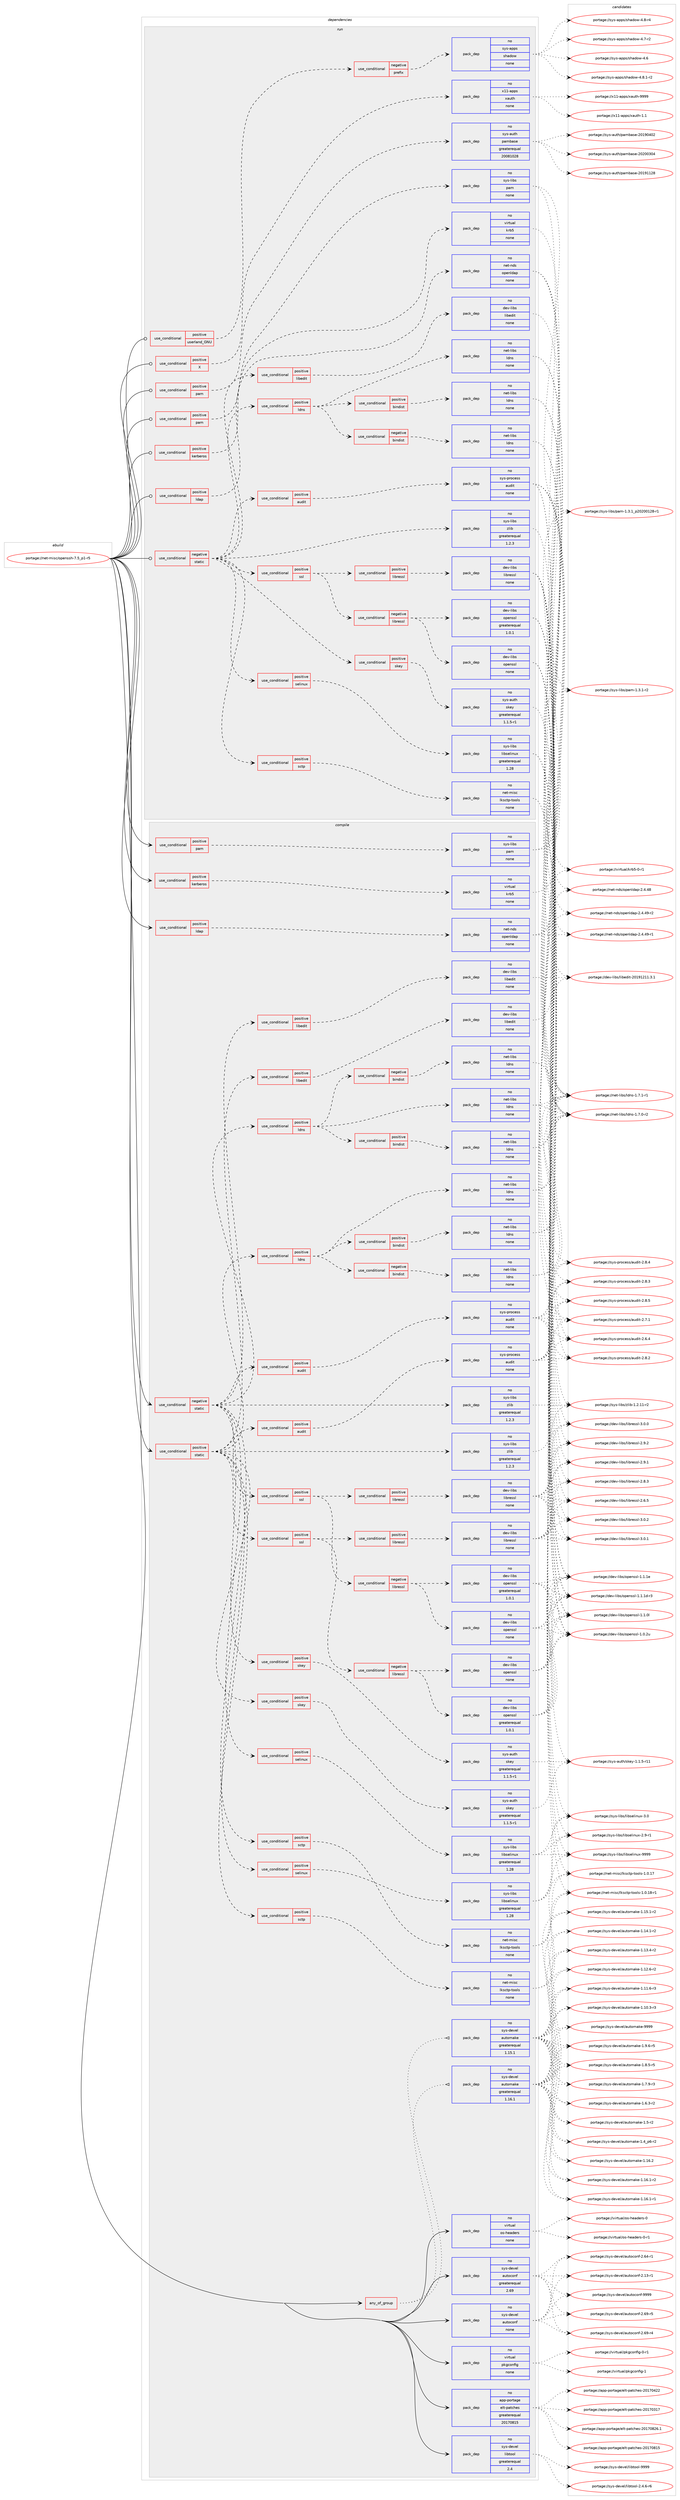 digraph prolog {

# *************
# Graph options
# *************

newrank=true;
concentrate=true;
compound=true;
graph [rankdir=LR,fontname=Helvetica,fontsize=10,ranksep=1.5];#, ranksep=2.5, nodesep=0.2];
edge  [arrowhead=vee];
node  [fontname=Helvetica,fontsize=10];

# **********
# The ebuild
# **********

subgraph cluster_leftcol {
color=gray;
label=<<i>ebuild</i>>;
id [label="portage://net-misc/openssh-7.5_p1-r5", color=red, width=4, href="../net-misc/openssh-7.5_p1-r5.svg"];
}

# ****************
# The dependencies
# ****************

subgraph cluster_midcol {
color=gray;
label=<<i>dependencies</i>>;
subgraph cluster_compile {
fillcolor="#eeeeee";
style=filled;
label=<<i>compile</i>>;
subgraph any245 {
dependency21580 [label=<<TABLE BORDER="0" CELLBORDER="1" CELLSPACING="0" CELLPADDING="4"><TR><TD CELLPADDING="10">any_of_group</TD></TR></TABLE>>, shape=none, color=red];subgraph pack17113 {
dependency21581 [label=<<TABLE BORDER="0" CELLBORDER="1" CELLSPACING="0" CELLPADDING="4" WIDTH="220"><TR><TD ROWSPAN="6" CELLPADDING="30">pack_dep</TD></TR><TR><TD WIDTH="110">no</TD></TR><TR><TD>sys-devel</TD></TR><TR><TD>automake</TD></TR><TR><TD>greaterequal</TD></TR><TR><TD>1.16.1</TD></TR></TABLE>>, shape=none, color=blue];
}
dependency21580:e -> dependency21581:w [weight=20,style="dotted",arrowhead="oinv"];
subgraph pack17114 {
dependency21582 [label=<<TABLE BORDER="0" CELLBORDER="1" CELLSPACING="0" CELLPADDING="4" WIDTH="220"><TR><TD ROWSPAN="6" CELLPADDING="30">pack_dep</TD></TR><TR><TD WIDTH="110">no</TD></TR><TR><TD>sys-devel</TD></TR><TR><TD>automake</TD></TR><TR><TD>greaterequal</TD></TR><TR><TD>1.15.1</TD></TR></TABLE>>, shape=none, color=blue];
}
dependency21580:e -> dependency21582:w [weight=20,style="dotted",arrowhead="oinv"];
}
id:e -> dependency21580:w [weight=20,style="solid",arrowhead="vee"];
subgraph cond4195 {
dependency21583 [label=<<TABLE BORDER="0" CELLBORDER="1" CELLSPACING="0" CELLPADDING="4"><TR><TD ROWSPAN="3" CELLPADDING="10">use_conditional</TD></TR><TR><TD>negative</TD></TR><TR><TD>static</TD></TR></TABLE>>, shape=none, color=red];
subgraph cond4196 {
dependency21584 [label=<<TABLE BORDER="0" CELLBORDER="1" CELLSPACING="0" CELLPADDING="4"><TR><TD ROWSPAN="3" CELLPADDING="10">use_conditional</TD></TR><TR><TD>positive</TD></TR><TR><TD>audit</TD></TR></TABLE>>, shape=none, color=red];
subgraph pack17115 {
dependency21585 [label=<<TABLE BORDER="0" CELLBORDER="1" CELLSPACING="0" CELLPADDING="4" WIDTH="220"><TR><TD ROWSPAN="6" CELLPADDING="30">pack_dep</TD></TR><TR><TD WIDTH="110">no</TD></TR><TR><TD>sys-process</TD></TR><TR><TD>audit</TD></TR><TR><TD>none</TD></TR><TR><TD></TD></TR></TABLE>>, shape=none, color=blue];
}
dependency21584:e -> dependency21585:w [weight=20,style="dashed",arrowhead="vee"];
}
dependency21583:e -> dependency21584:w [weight=20,style="dashed",arrowhead="vee"];
subgraph cond4197 {
dependency21586 [label=<<TABLE BORDER="0" CELLBORDER="1" CELLSPACING="0" CELLPADDING="4"><TR><TD ROWSPAN="3" CELLPADDING="10">use_conditional</TD></TR><TR><TD>positive</TD></TR><TR><TD>ldns</TD></TR></TABLE>>, shape=none, color=red];
subgraph pack17116 {
dependency21587 [label=<<TABLE BORDER="0" CELLBORDER="1" CELLSPACING="0" CELLPADDING="4" WIDTH="220"><TR><TD ROWSPAN="6" CELLPADDING="30">pack_dep</TD></TR><TR><TD WIDTH="110">no</TD></TR><TR><TD>net-libs</TD></TR><TR><TD>ldns</TD></TR><TR><TD>none</TD></TR><TR><TD></TD></TR></TABLE>>, shape=none, color=blue];
}
dependency21586:e -> dependency21587:w [weight=20,style="dashed",arrowhead="vee"];
subgraph cond4198 {
dependency21588 [label=<<TABLE BORDER="0" CELLBORDER="1" CELLSPACING="0" CELLPADDING="4"><TR><TD ROWSPAN="3" CELLPADDING="10">use_conditional</TD></TR><TR><TD>negative</TD></TR><TR><TD>bindist</TD></TR></TABLE>>, shape=none, color=red];
subgraph pack17117 {
dependency21589 [label=<<TABLE BORDER="0" CELLBORDER="1" CELLSPACING="0" CELLPADDING="4" WIDTH="220"><TR><TD ROWSPAN="6" CELLPADDING="30">pack_dep</TD></TR><TR><TD WIDTH="110">no</TD></TR><TR><TD>net-libs</TD></TR><TR><TD>ldns</TD></TR><TR><TD>none</TD></TR><TR><TD></TD></TR></TABLE>>, shape=none, color=blue];
}
dependency21588:e -> dependency21589:w [weight=20,style="dashed",arrowhead="vee"];
}
dependency21586:e -> dependency21588:w [weight=20,style="dashed",arrowhead="vee"];
subgraph cond4199 {
dependency21590 [label=<<TABLE BORDER="0" CELLBORDER="1" CELLSPACING="0" CELLPADDING="4"><TR><TD ROWSPAN="3" CELLPADDING="10">use_conditional</TD></TR><TR><TD>positive</TD></TR><TR><TD>bindist</TD></TR></TABLE>>, shape=none, color=red];
subgraph pack17118 {
dependency21591 [label=<<TABLE BORDER="0" CELLBORDER="1" CELLSPACING="0" CELLPADDING="4" WIDTH="220"><TR><TD ROWSPAN="6" CELLPADDING="30">pack_dep</TD></TR><TR><TD WIDTH="110">no</TD></TR><TR><TD>net-libs</TD></TR><TR><TD>ldns</TD></TR><TR><TD>none</TD></TR><TR><TD></TD></TR></TABLE>>, shape=none, color=blue];
}
dependency21590:e -> dependency21591:w [weight=20,style="dashed",arrowhead="vee"];
}
dependency21586:e -> dependency21590:w [weight=20,style="dashed",arrowhead="vee"];
}
dependency21583:e -> dependency21586:w [weight=20,style="dashed",arrowhead="vee"];
subgraph cond4200 {
dependency21592 [label=<<TABLE BORDER="0" CELLBORDER="1" CELLSPACING="0" CELLPADDING="4"><TR><TD ROWSPAN="3" CELLPADDING="10">use_conditional</TD></TR><TR><TD>positive</TD></TR><TR><TD>libedit</TD></TR></TABLE>>, shape=none, color=red];
subgraph pack17119 {
dependency21593 [label=<<TABLE BORDER="0" CELLBORDER="1" CELLSPACING="0" CELLPADDING="4" WIDTH="220"><TR><TD ROWSPAN="6" CELLPADDING="30">pack_dep</TD></TR><TR><TD WIDTH="110">no</TD></TR><TR><TD>dev-libs</TD></TR><TR><TD>libedit</TD></TR><TR><TD>none</TD></TR><TR><TD></TD></TR></TABLE>>, shape=none, color=blue];
}
dependency21592:e -> dependency21593:w [weight=20,style="dashed",arrowhead="vee"];
}
dependency21583:e -> dependency21592:w [weight=20,style="dashed",arrowhead="vee"];
subgraph cond4201 {
dependency21594 [label=<<TABLE BORDER="0" CELLBORDER="1" CELLSPACING="0" CELLPADDING="4"><TR><TD ROWSPAN="3" CELLPADDING="10">use_conditional</TD></TR><TR><TD>positive</TD></TR><TR><TD>sctp</TD></TR></TABLE>>, shape=none, color=red];
subgraph pack17120 {
dependency21595 [label=<<TABLE BORDER="0" CELLBORDER="1" CELLSPACING="0" CELLPADDING="4" WIDTH="220"><TR><TD ROWSPAN="6" CELLPADDING="30">pack_dep</TD></TR><TR><TD WIDTH="110">no</TD></TR><TR><TD>net-misc</TD></TR><TR><TD>lksctp-tools</TD></TR><TR><TD>none</TD></TR><TR><TD></TD></TR></TABLE>>, shape=none, color=blue];
}
dependency21594:e -> dependency21595:w [weight=20,style="dashed",arrowhead="vee"];
}
dependency21583:e -> dependency21594:w [weight=20,style="dashed",arrowhead="vee"];
subgraph cond4202 {
dependency21596 [label=<<TABLE BORDER="0" CELLBORDER="1" CELLSPACING="0" CELLPADDING="4"><TR><TD ROWSPAN="3" CELLPADDING="10">use_conditional</TD></TR><TR><TD>positive</TD></TR><TR><TD>selinux</TD></TR></TABLE>>, shape=none, color=red];
subgraph pack17121 {
dependency21597 [label=<<TABLE BORDER="0" CELLBORDER="1" CELLSPACING="0" CELLPADDING="4" WIDTH="220"><TR><TD ROWSPAN="6" CELLPADDING="30">pack_dep</TD></TR><TR><TD WIDTH="110">no</TD></TR><TR><TD>sys-libs</TD></TR><TR><TD>libselinux</TD></TR><TR><TD>greaterequal</TD></TR><TR><TD>1.28</TD></TR></TABLE>>, shape=none, color=blue];
}
dependency21596:e -> dependency21597:w [weight=20,style="dashed",arrowhead="vee"];
}
dependency21583:e -> dependency21596:w [weight=20,style="dashed",arrowhead="vee"];
subgraph cond4203 {
dependency21598 [label=<<TABLE BORDER="0" CELLBORDER="1" CELLSPACING="0" CELLPADDING="4"><TR><TD ROWSPAN="3" CELLPADDING="10">use_conditional</TD></TR><TR><TD>positive</TD></TR><TR><TD>skey</TD></TR></TABLE>>, shape=none, color=red];
subgraph pack17122 {
dependency21599 [label=<<TABLE BORDER="0" CELLBORDER="1" CELLSPACING="0" CELLPADDING="4" WIDTH="220"><TR><TD ROWSPAN="6" CELLPADDING="30">pack_dep</TD></TR><TR><TD WIDTH="110">no</TD></TR><TR><TD>sys-auth</TD></TR><TR><TD>skey</TD></TR><TR><TD>greaterequal</TD></TR><TR><TD>1.1.5-r1</TD></TR></TABLE>>, shape=none, color=blue];
}
dependency21598:e -> dependency21599:w [weight=20,style="dashed",arrowhead="vee"];
}
dependency21583:e -> dependency21598:w [weight=20,style="dashed",arrowhead="vee"];
subgraph cond4204 {
dependency21600 [label=<<TABLE BORDER="0" CELLBORDER="1" CELLSPACING="0" CELLPADDING="4"><TR><TD ROWSPAN="3" CELLPADDING="10">use_conditional</TD></TR><TR><TD>positive</TD></TR><TR><TD>ssl</TD></TR></TABLE>>, shape=none, color=red];
subgraph cond4205 {
dependency21601 [label=<<TABLE BORDER="0" CELLBORDER="1" CELLSPACING="0" CELLPADDING="4"><TR><TD ROWSPAN="3" CELLPADDING="10">use_conditional</TD></TR><TR><TD>negative</TD></TR><TR><TD>libressl</TD></TR></TABLE>>, shape=none, color=red];
subgraph pack17123 {
dependency21602 [label=<<TABLE BORDER="0" CELLBORDER="1" CELLSPACING="0" CELLPADDING="4" WIDTH="220"><TR><TD ROWSPAN="6" CELLPADDING="30">pack_dep</TD></TR><TR><TD WIDTH="110">no</TD></TR><TR><TD>dev-libs</TD></TR><TR><TD>openssl</TD></TR><TR><TD>greaterequal</TD></TR><TR><TD>1.0.1</TD></TR></TABLE>>, shape=none, color=blue];
}
dependency21601:e -> dependency21602:w [weight=20,style="dashed",arrowhead="vee"];
subgraph pack17124 {
dependency21603 [label=<<TABLE BORDER="0" CELLBORDER="1" CELLSPACING="0" CELLPADDING="4" WIDTH="220"><TR><TD ROWSPAN="6" CELLPADDING="30">pack_dep</TD></TR><TR><TD WIDTH="110">no</TD></TR><TR><TD>dev-libs</TD></TR><TR><TD>openssl</TD></TR><TR><TD>none</TD></TR><TR><TD></TD></TR></TABLE>>, shape=none, color=blue];
}
dependency21601:e -> dependency21603:w [weight=20,style="dashed",arrowhead="vee"];
}
dependency21600:e -> dependency21601:w [weight=20,style="dashed",arrowhead="vee"];
subgraph cond4206 {
dependency21604 [label=<<TABLE BORDER="0" CELLBORDER="1" CELLSPACING="0" CELLPADDING="4"><TR><TD ROWSPAN="3" CELLPADDING="10">use_conditional</TD></TR><TR><TD>positive</TD></TR><TR><TD>libressl</TD></TR></TABLE>>, shape=none, color=red];
subgraph pack17125 {
dependency21605 [label=<<TABLE BORDER="0" CELLBORDER="1" CELLSPACING="0" CELLPADDING="4" WIDTH="220"><TR><TD ROWSPAN="6" CELLPADDING="30">pack_dep</TD></TR><TR><TD WIDTH="110">no</TD></TR><TR><TD>dev-libs</TD></TR><TR><TD>libressl</TD></TR><TR><TD>none</TD></TR><TR><TD></TD></TR></TABLE>>, shape=none, color=blue];
}
dependency21604:e -> dependency21605:w [weight=20,style="dashed",arrowhead="vee"];
}
dependency21600:e -> dependency21604:w [weight=20,style="dashed",arrowhead="vee"];
}
dependency21583:e -> dependency21600:w [weight=20,style="dashed",arrowhead="vee"];
subgraph pack17126 {
dependency21606 [label=<<TABLE BORDER="0" CELLBORDER="1" CELLSPACING="0" CELLPADDING="4" WIDTH="220"><TR><TD ROWSPAN="6" CELLPADDING="30">pack_dep</TD></TR><TR><TD WIDTH="110">no</TD></TR><TR><TD>sys-libs</TD></TR><TR><TD>zlib</TD></TR><TR><TD>greaterequal</TD></TR><TR><TD>1.2.3</TD></TR></TABLE>>, shape=none, color=blue];
}
dependency21583:e -> dependency21606:w [weight=20,style="dashed",arrowhead="vee"];
}
id:e -> dependency21583:w [weight=20,style="solid",arrowhead="vee"];
subgraph cond4207 {
dependency21607 [label=<<TABLE BORDER="0" CELLBORDER="1" CELLSPACING="0" CELLPADDING="4"><TR><TD ROWSPAN="3" CELLPADDING="10">use_conditional</TD></TR><TR><TD>positive</TD></TR><TR><TD>kerberos</TD></TR></TABLE>>, shape=none, color=red];
subgraph pack17127 {
dependency21608 [label=<<TABLE BORDER="0" CELLBORDER="1" CELLSPACING="0" CELLPADDING="4" WIDTH="220"><TR><TD ROWSPAN="6" CELLPADDING="30">pack_dep</TD></TR><TR><TD WIDTH="110">no</TD></TR><TR><TD>virtual</TD></TR><TR><TD>krb5</TD></TR><TR><TD>none</TD></TR><TR><TD></TD></TR></TABLE>>, shape=none, color=blue];
}
dependency21607:e -> dependency21608:w [weight=20,style="dashed",arrowhead="vee"];
}
id:e -> dependency21607:w [weight=20,style="solid",arrowhead="vee"];
subgraph cond4208 {
dependency21609 [label=<<TABLE BORDER="0" CELLBORDER="1" CELLSPACING="0" CELLPADDING="4"><TR><TD ROWSPAN="3" CELLPADDING="10">use_conditional</TD></TR><TR><TD>positive</TD></TR><TR><TD>ldap</TD></TR></TABLE>>, shape=none, color=red];
subgraph pack17128 {
dependency21610 [label=<<TABLE BORDER="0" CELLBORDER="1" CELLSPACING="0" CELLPADDING="4" WIDTH="220"><TR><TD ROWSPAN="6" CELLPADDING="30">pack_dep</TD></TR><TR><TD WIDTH="110">no</TD></TR><TR><TD>net-nds</TD></TR><TR><TD>openldap</TD></TR><TR><TD>none</TD></TR><TR><TD></TD></TR></TABLE>>, shape=none, color=blue];
}
dependency21609:e -> dependency21610:w [weight=20,style="dashed",arrowhead="vee"];
}
id:e -> dependency21609:w [weight=20,style="solid",arrowhead="vee"];
subgraph cond4209 {
dependency21611 [label=<<TABLE BORDER="0" CELLBORDER="1" CELLSPACING="0" CELLPADDING="4"><TR><TD ROWSPAN="3" CELLPADDING="10">use_conditional</TD></TR><TR><TD>positive</TD></TR><TR><TD>pam</TD></TR></TABLE>>, shape=none, color=red];
subgraph pack17129 {
dependency21612 [label=<<TABLE BORDER="0" CELLBORDER="1" CELLSPACING="0" CELLPADDING="4" WIDTH="220"><TR><TD ROWSPAN="6" CELLPADDING="30">pack_dep</TD></TR><TR><TD WIDTH="110">no</TD></TR><TR><TD>sys-libs</TD></TR><TR><TD>pam</TD></TR><TR><TD>none</TD></TR><TR><TD></TD></TR></TABLE>>, shape=none, color=blue];
}
dependency21611:e -> dependency21612:w [weight=20,style="dashed",arrowhead="vee"];
}
id:e -> dependency21611:w [weight=20,style="solid",arrowhead="vee"];
subgraph cond4210 {
dependency21613 [label=<<TABLE BORDER="0" CELLBORDER="1" CELLSPACING="0" CELLPADDING="4"><TR><TD ROWSPAN="3" CELLPADDING="10">use_conditional</TD></TR><TR><TD>positive</TD></TR><TR><TD>static</TD></TR></TABLE>>, shape=none, color=red];
subgraph cond4211 {
dependency21614 [label=<<TABLE BORDER="0" CELLBORDER="1" CELLSPACING="0" CELLPADDING="4"><TR><TD ROWSPAN="3" CELLPADDING="10">use_conditional</TD></TR><TR><TD>positive</TD></TR><TR><TD>audit</TD></TR></TABLE>>, shape=none, color=red];
subgraph pack17130 {
dependency21615 [label=<<TABLE BORDER="0" CELLBORDER="1" CELLSPACING="0" CELLPADDING="4" WIDTH="220"><TR><TD ROWSPAN="6" CELLPADDING="30">pack_dep</TD></TR><TR><TD WIDTH="110">no</TD></TR><TR><TD>sys-process</TD></TR><TR><TD>audit</TD></TR><TR><TD>none</TD></TR><TR><TD></TD></TR></TABLE>>, shape=none, color=blue];
}
dependency21614:e -> dependency21615:w [weight=20,style="dashed",arrowhead="vee"];
}
dependency21613:e -> dependency21614:w [weight=20,style="dashed",arrowhead="vee"];
subgraph cond4212 {
dependency21616 [label=<<TABLE BORDER="0" CELLBORDER="1" CELLSPACING="0" CELLPADDING="4"><TR><TD ROWSPAN="3" CELLPADDING="10">use_conditional</TD></TR><TR><TD>positive</TD></TR><TR><TD>ldns</TD></TR></TABLE>>, shape=none, color=red];
subgraph pack17131 {
dependency21617 [label=<<TABLE BORDER="0" CELLBORDER="1" CELLSPACING="0" CELLPADDING="4" WIDTH="220"><TR><TD ROWSPAN="6" CELLPADDING="30">pack_dep</TD></TR><TR><TD WIDTH="110">no</TD></TR><TR><TD>net-libs</TD></TR><TR><TD>ldns</TD></TR><TR><TD>none</TD></TR><TR><TD></TD></TR></TABLE>>, shape=none, color=blue];
}
dependency21616:e -> dependency21617:w [weight=20,style="dashed",arrowhead="vee"];
subgraph cond4213 {
dependency21618 [label=<<TABLE BORDER="0" CELLBORDER="1" CELLSPACING="0" CELLPADDING="4"><TR><TD ROWSPAN="3" CELLPADDING="10">use_conditional</TD></TR><TR><TD>negative</TD></TR><TR><TD>bindist</TD></TR></TABLE>>, shape=none, color=red];
subgraph pack17132 {
dependency21619 [label=<<TABLE BORDER="0" CELLBORDER="1" CELLSPACING="0" CELLPADDING="4" WIDTH="220"><TR><TD ROWSPAN="6" CELLPADDING="30">pack_dep</TD></TR><TR><TD WIDTH="110">no</TD></TR><TR><TD>net-libs</TD></TR><TR><TD>ldns</TD></TR><TR><TD>none</TD></TR><TR><TD></TD></TR></TABLE>>, shape=none, color=blue];
}
dependency21618:e -> dependency21619:w [weight=20,style="dashed",arrowhead="vee"];
}
dependency21616:e -> dependency21618:w [weight=20,style="dashed",arrowhead="vee"];
subgraph cond4214 {
dependency21620 [label=<<TABLE BORDER="0" CELLBORDER="1" CELLSPACING="0" CELLPADDING="4"><TR><TD ROWSPAN="3" CELLPADDING="10">use_conditional</TD></TR><TR><TD>positive</TD></TR><TR><TD>bindist</TD></TR></TABLE>>, shape=none, color=red];
subgraph pack17133 {
dependency21621 [label=<<TABLE BORDER="0" CELLBORDER="1" CELLSPACING="0" CELLPADDING="4" WIDTH="220"><TR><TD ROWSPAN="6" CELLPADDING="30">pack_dep</TD></TR><TR><TD WIDTH="110">no</TD></TR><TR><TD>net-libs</TD></TR><TR><TD>ldns</TD></TR><TR><TD>none</TD></TR><TR><TD></TD></TR></TABLE>>, shape=none, color=blue];
}
dependency21620:e -> dependency21621:w [weight=20,style="dashed",arrowhead="vee"];
}
dependency21616:e -> dependency21620:w [weight=20,style="dashed",arrowhead="vee"];
}
dependency21613:e -> dependency21616:w [weight=20,style="dashed",arrowhead="vee"];
subgraph cond4215 {
dependency21622 [label=<<TABLE BORDER="0" CELLBORDER="1" CELLSPACING="0" CELLPADDING="4"><TR><TD ROWSPAN="3" CELLPADDING="10">use_conditional</TD></TR><TR><TD>positive</TD></TR><TR><TD>libedit</TD></TR></TABLE>>, shape=none, color=red];
subgraph pack17134 {
dependency21623 [label=<<TABLE BORDER="0" CELLBORDER="1" CELLSPACING="0" CELLPADDING="4" WIDTH="220"><TR><TD ROWSPAN="6" CELLPADDING="30">pack_dep</TD></TR><TR><TD WIDTH="110">no</TD></TR><TR><TD>dev-libs</TD></TR><TR><TD>libedit</TD></TR><TR><TD>none</TD></TR><TR><TD></TD></TR></TABLE>>, shape=none, color=blue];
}
dependency21622:e -> dependency21623:w [weight=20,style="dashed",arrowhead="vee"];
}
dependency21613:e -> dependency21622:w [weight=20,style="dashed",arrowhead="vee"];
subgraph cond4216 {
dependency21624 [label=<<TABLE BORDER="0" CELLBORDER="1" CELLSPACING="0" CELLPADDING="4"><TR><TD ROWSPAN="3" CELLPADDING="10">use_conditional</TD></TR><TR><TD>positive</TD></TR><TR><TD>sctp</TD></TR></TABLE>>, shape=none, color=red];
subgraph pack17135 {
dependency21625 [label=<<TABLE BORDER="0" CELLBORDER="1" CELLSPACING="0" CELLPADDING="4" WIDTH="220"><TR><TD ROWSPAN="6" CELLPADDING="30">pack_dep</TD></TR><TR><TD WIDTH="110">no</TD></TR><TR><TD>net-misc</TD></TR><TR><TD>lksctp-tools</TD></TR><TR><TD>none</TD></TR><TR><TD></TD></TR></TABLE>>, shape=none, color=blue];
}
dependency21624:e -> dependency21625:w [weight=20,style="dashed",arrowhead="vee"];
}
dependency21613:e -> dependency21624:w [weight=20,style="dashed",arrowhead="vee"];
subgraph cond4217 {
dependency21626 [label=<<TABLE BORDER="0" CELLBORDER="1" CELLSPACING="0" CELLPADDING="4"><TR><TD ROWSPAN="3" CELLPADDING="10">use_conditional</TD></TR><TR><TD>positive</TD></TR><TR><TD>selinux</TD></TR></TABLE>>, shape=none, color=red];
subgraph pack17136 {
dependency21627 [label=<<TABLE BORDER="0" CELLBORDER="1" CELLSPACING="0" CELLPADDING="4" WIDTH="220"><TR><TD ROWSPAN="6" CELLPADDING="30">pack_dep</TD></TR><TR><TD WIDTH="110">no</TD></TR><TR><TD>sys-libs</TD></TR><TR><TD>libselinux</TD></TR><TR><TD>greaterequal</TD></TR><TR><TD>1.28</TD></TR></TABLE>>, shape=none, color=blue];
}
dependency21626:e -> dependency21627:w [weight=20,style="dashed",arrowhead="vee"];
}
dependency21613:e -> dependency21626:w [weight=20,style="dashed",arrowhead="vee"];
subgraph cond4218 {
dependency21628 [label=<<TABLE BORDER="0" CELLBORDER="1" CELLSPACING="0" CELLPADDING="4"><TR><TD ROWSPAN="3" CELLPADDING="10">use_conditional</TD></TR><TR><TD>positive</TD></TR><TR><TD>skey</TD></TR></TABLE>>, shape=none, color=red];
subgraph pack17137 {
dependency21629 [label=<<TABLE BORDER="0" CELLBORDER="1" CELLSPACING="0" CELLPADDING="4" WIDTH="220"><TR><TD ROWSPAN="6" CELLPADDING="30">pack_dep</TD></TR><TR><TD WIDTH="110">no</TD></TR><TR><TD>sys-auth</TD></TR><TR><TD>skey</TD></TR><TR><TD>greaterequal</TD></TR><TR><TD>1.1.5-r1</TD></TR></TABLE>>, shape=none, color=blue];
}
dependency21628:e -> dependency21629:w [weight=20,style="dashed",arrowhead="vee"];
}
dependency21613:e -> dependency21628:w [weight=20,style="dashed",arrowhead="vee"];
subgraph cond4219 {
dependency21630 [label=<<TABLE BORDER="0" CELLBORDER="1" CELLSPACING="0" CELLPADDING="4"><TR><TD ROWSPAN="3" CELLPADDING="10">use_conditional</TD></TR><TR><TD>positive</TD></TR><TR><TD>ssl</TD></TR></TABLE>>, shape=none, color=red];
subgraph cond4220 {
dependency21631 [label=<<TABLE BORDER="0" CELLBORDER="1" CELLSPACING="0" CELLPADDING="4"><TR><TD ROWSPAN="3" CELLPADDING="10">use_conditional</TD></TR><TR><TD>negative</TD></TR><TR><TD>libressl</TD></TR></TABLE>>, shape=none, color=red];
subgraph pack17138 {
dependency21632 [label=<<TABLE BORDER="0" CELLBORDER="1" CELLSPACING="0" CELLPADDING="4" WIDTH="220"><TR><TD ROWSPAN="6" CELLPADDING="30">pack_dep</TD></TR><TR><TD WIDTH="110">no</TD></TR><TR><TD>dev-libs</TD></TR><TR><TD>openssl</TD></TR><TR><TD>greaterequal</TD></TR><TR><TD>1.0.1</TD></TR></TABLE>>, shape=none, color=blue];
}
dependency21631:e -> dependency21632:w [weight=20,style="dashed",arrowhead="vee"];
subgraph pack17139 {
dependency21633 [label=<<TABLE BORDER="0" CELLBORDER="1" CELLSPACING="0" CELLPADDING="4" WIDTH="220"><TR><TD ROWSPAN="6" CELLPADDING="30">pack_dep</TD></TR><TR><TD WIDTH="110">no</TD></TR><TR><TD>dev-libs</TD></TR><TR><TD>openssl</TD></TR><TR><TD>none</TD></TR><TR><TD></TD></TR></TABLE>>, shape=none, color=blue];
}
dependency21631:e -> dependency21633:w [weight=20,style="dashed",arrowhead="vee"];
}
dependency21630:e -> dependency21631:w [weight=20,style="dashed",arrowhead="vee"];
subgraph cond4221 {
dependency21634 [label=<<TABLE BORDER="0" CELLBORDER="1" CELLSPACING="0" CELLPADDING="4"><TR><TD ROWSPAN="3" CELLPADDING="10">use_conditional</TD></TR><TR><TD>positive</TD></TR><TR><TD>libressl</TD></TR></TABLE>>, shape=none, color=red];
subgraph pack17140 {
dependency21635 [label=<<TABLE BORDER="0" CELLBORDER="1" CELLSPACING="0" CELLPADDING="4" WIDTH="220"><TR><TD ROWSPAN="6" CELLPADDING="30">pack_dep</TD></TR><TR><TD WIDTH="110">no</TD></TR><TR><TD>dev-libs</TD></TR><TR><TD>libressl</TD></TR><TR><TD>none</TD></TR><TR><TD></TD></TR></TABLE>>, shape=none, color=blue];
}
dependency21634:e -> dependency21635:w [weight=20,style="dashed",arrowhead="vee"];
}
dependency21630:e -> dependency21634:w [weight=20,style="dashed",arrowhead="vee"];
}
dependency21613:e -> dependency21630:w [weight=20,style="dashed",arrowhead="vee"];
subgraph pack17141 {
dependency21636 [label=<<TABLE BORDER="0" CELLBORDER="1" CELLSPACING="0" CELLPADDING="4" WIDTH="220"><TR><TD ROWSPAN="6" CELLPADDING="30">pack_dep</TD></TR><TR><TD WIDTH="110">no</TD></TR><TR><TD>sys-libs</TD></TR><TR><TD>zlib</TD></TR><TR><TD>greaterequal</TD></TR><TR><TD>1.2.3</TD></TR></TABLE>>, shape=none, color=blue];
}
dependency21613:e -> dependency21636:w [weight=20,style="dashed",arrowhead="vee"];
}
id:e -> dependency21613:w [weight=20,style="solid",arrowhead="vee"];
subgraph pack17142 {
dependency21637 [label=<<TABLE BORDER="0" CELLBORDER="1" CELLSPACING="0" CELLPADDING="4" WIDTH="220"><TR><TD ROWSPAN="6" CELLPADDING="30">pack_dep</TD></TR><TR><TD WIDTH="110">no</TD></TR><TR><TD>app-portage</TD></TR><TR><TD>elt-patches</TD></TR><TR><TD>greaterequal</TD></TR><TR><TD>20170815</TD></TR></TABLE>>, shape=none, color=blue];
}
id:e -> dependency21637:w [weight=20,style="solid",arrowhead="vee"];
subgraph pack17143 {
dependency21638 [label=<<TABLE BORDER="0" CELLBORDER="1" CELLSPACING="0" CELLPADDING="4" WIDTH="220"><TR><TD ROWSPAN="6" CELLPADDING="30">pack_dep</TD></TR><TR><TD WIDTH="110">no</TD></TR><TR><TD>sys-devel</TD></TR><TR><TD>autoconf</TD></TR><TR><TD>greaterequal</TD></TR><TR><TD>2.69</TD></TR></TABLE>>, shape=none, color=blue];
}
id:e -> dependency21638:w [weight=20,style="solid",arrowhead="vee"];
subgraph pack17144 {
dependency21639 [label=<<TABLE BORDER="0" CELLBORDER="1" CELLSPACING="0" CELLPADDING="4" WIDTH="220"><TR><TD ROWSPAN="6" CELLPADDING="30">pack_dep</TD></TR><TR><TD WIDTH="110">no</TD></TR><TR><TD>sys-devel</TD></TR><TR><TD>autoconf</TD></TR><TR><TD>none</TD></TR><TR><TD></TD></TR></TABLE>>, shape=none, color=blue];
}
id:e -> dependency21639:w [weight=20,style="solid",arrowhead="vee"];
subgraph pack17145 {
dependency21640 [label=<<TABLE BORDER="0" CELLBORDER="1" CELLSPACING="0" CELLPADDING="4" WIDTH="220"><TR><TD ROWSPAN="6" CELLPADDING="30">pack_dep</TD></TR><TR><TD WIDTH="110">no</TD></TR><TR><TD>sys-devel</TD></TR><TR><TD>libtool</TD></TR><TR><TD>greaterequal</TD></TR><TR><TD>2.4</TD></TR></TABLE>>, shape=none, color=blue];
}
id:e -> dependency21640:w [weight=20,style="solid",arrowhead="vee"];
subgraph pack17146 {
dependency21641 [label=<<TABLE BORDER="0" CELLBORDER="1" CELLSPACING="0" CELLPADDING="4" WIDTH="220"><TR><TD ROWSPAN="6" CELLPADDING="30">pack_dep</TD></TR><TR><TD WIDTH="110">no</TD></TR><TR><TD>virtual</TD></TR><TR><TD>os-headers</TD></TR><TR><TD>none</TD></TR><TR><TD></TD></TR></TABLE>>, shape=none, color=blue];
}
id:e -> dependency21641:w [weight=20,style="solid",arrowhead="vee"];
subgraph pack17147 {
dependency21642 [label=<<TABLE BORDER="0" CELLBORDER="1" CELLSPACING="0" CELLPADDING="4" WIDTH="220"><TR><TD ROWSPAN="6" CELLPADDING="30">pack_dep</TD></TR><TR><TD WIDTH="110">no</TD></TR><TR><TD>virtual</TD></TR><TR><TD>pkgconfig</TD></TR><TR><TD>none</TD></TR><TR><TD></TD></TR></TABLE>>, shape=none, color=blue];
}
id:e -> dependency21642:w [weight=20,style="solid",arrowhead="vee"];
}
subgraph cluster_compileandrun {
fillcolor="#eeeeee";
style=filled;
label=<<i>compile and run</i>>;
}
subgraph cluster_run {
fillcolor="#eeeeee";
style=filled;
label=<<i>run</i>>;
subgraph cond4222 {
dependency21643 [label=<<TABLE BORDER="0" CELLBORDER="1" CELLSPACING="0" CELLPADDING="4"><TR><TD ROWSPAN="3" CELLPADDING="10">use_conditional</TD></TR><TR><TD>negative</TD></TR><TR><TD>static</TD></TR></TABLE>>, shape=none, color=red];
subgraph cond4223 {
dependency21644 [label=<<TABLE BORDER="0" CELLBORDER="1" CELLSPACING="0" CELLPADDING="4"><TR><TD ROWSPAN="3" CELLPADDING="10">use_conditional</TD></TR><TR><TD>positive</TD></TR><TR><TD>audit</TD></TR></TABLE>>, shape=none, color=red];
subgraph pack17148 {
dependency21645 [label=<<TABLE BORDER="0" CELLBORDER="1" CELLSPACING="0" CELLPADDING="4" WIDTH="220"><TR><TD ROWSPAN="6" CELLPADDING="30">pack_dep</TD></TR><TR><TD WIDTH="110">no</TD></TR><TR><TD>sys-process</TD></TR><TR><TD>audit</TD></TR><TR><TD>none</TD></TR><TR><TD></TD></TR></TABLE>>, shape=none, color=blue];
}
dependency21644:e -> dependency21645:w [weight=20,style="dashed",arrowhead="vee"];
}
dependency21643:e -> dependency21644:w [weight=20,style="dashed",arrowhead="vee"];
subgraph cond4224 {
dependency21646 [label=<<TABLE BORDER="0" CELLBORDER="1" CELLSPACING="0" CELLPADDING="4"><TR><TD ROWSPAN="3" CELLPADDING="10">use_conditional</TD></TR><TR><TD>positive</TD></TR><TR><TD>ldns</TD></TR></TABLE>>, shape=none, color=red];
subgraph pack17149 {
dependency21647 [label=<<TABLE BORDER="0" CELLBORDER="1" CELLSPACING="0" CELLPADDING="4" WIDTH="220"><TR><TD ROWSPAN="6" CELLPADDING="30">pack_dep</TD></TR><TR><TD WIDTH="110">no</TD></TR><TR><TD>net-libs</TD></TR><TR><TD>ldns</TD></TR><TR><TD>none</TD></TR><TR><TD></TD></TR></TABLE>>, shape=none, color=blue];
}
dependency21646:e -> dependency21647:w [weight=20,style="dashed",arrowhead="vee"];
subgraph cond4225 {
dependency21648 [label=<<TABLE BORDER="0" CELLBORDER="1" CELLSPACING="0" CELLPADDING="4"><TR><TD ROWSPAN="3" CELLPADDING="10">use_conditional</TD></TR><TR><TD>negative</TD></TR><TR><TD>bindist</TD></TR></TABLE>>, shape=none, color=red];
subgraph pack17150 {
dependency21649 [label=<<TABLE BORDER="0" CELLBORDER="1" CELLSPACING="0" CELLPADDING="4" WIDTH="220"><TR><TD ROWSPAN="6" CELLPADDING="30">pack_dep</TD></TR><TR><TD WIDTH="110">no</TD></TR><TR><TD>net-libs</TD></TR><TR><TD>ldns</TD></TR><TR><TD>none</TD></TR><TR><TD></TD></TR></TABLE>>, shape=none, color=blue];
}
dependency21648:e -> dependency21649:w [weight=20,style="dashed",arrowhead="vee"];
}
dependency21646:e -> dependency21648:w [weight=20,style="dashed",arrowhead="vee"];
subgraph cond4226 {
dependency21650 [label=<<TABLE BORDER="0" CELLBORDER="1" CELLSPACING="0" CELLPADDING="4"><TR><TD ROWSPAN="3" CELLPADDING="10">use_conditional</TD></TR><TR><TD>positive</TD></TR><TR><TD>bindist</TD></TR></TABLE>>, shape=none, color=red];
subgraph pack17151 {
dependency21651 [label=<<TABLE BORDER="0" CELLBORDER="1" CELLSPACING="0" CELLPADDING="4" WIDTH="220"><TR><TD ROWSPAN="6" CELLPADDING="30">pack_dep</TD></TR><TR><TD WIDTH="110">no</TD></TR><TR><TD>net-libs</TD></TR><TR><TD>ldns</TD></TR><TR><TD>none</TD></TR><TR><TD></TD></TR></TABLE>>, shape=none, color=blue];
}
dependency21650:e -> dependency21651:w [weight=20,style="dashed",arrowhead="vee"];
}
dependency21646:e -> dependency21650:w [weight=20,style="dashed",arrowhead="vee"];
}
dependency21643:e -> dependency21646:w [weight=20,style="dashed",arrowhead="vee"];
subgraph cond4227 {
dependency21652 [label=<<TABLE BORDER="0" CELLBORDER="1" CELLSPACING="0" CELLPADDING="4"><TR><TD ROWSPAN="3" CELLPADDING="10">use_conditional</TD></TR><TR><TD>positive</TD></TR><TR><TD>libedit</TD></TR></TABLE>>, shape=none, color=red];
subgraph pack17152 {
dependency21653 [label=<<TABLE BORDER="0" CELLBORDER="1" CELLSPACING="0" CELLPADDING="4" WIDTH="220"><TR><TD ROWSPAN="6" CELLPADDING="30">pack_dep</TD></TR><TR><TD WIDTH="110">no</TD></TR><TR><TD>dev-libs</TD></TR><TR><TD>libedit</TD></TR><TR><TD>none</TD></TR><TR><TD></TD></TR></TABLE>>, shape=none, color=blue];
}
dependency21652:e -> dependency21653:w [weight=20,style="dashed",arrowhead="vee"];
}
dependency21643:e -> dependency21652:w [weight=20,style="dashed",arrowhead="vee"];
subgraph cond4228 {
dependency21654 [label=<<TABLE BORDER="0" CELLBORDER="1" CELLSPACING="0" CELLPADDING="4"><TR><TD ROWSPAN="3" CELLPADDING="10">use_conditional</TD></TR><TR><TD>positive</TD></TR><TR><TD>sctp</TD></TR></TABLE>>, shape=none, color=red];
subgraph pack17153 {
dependency21655 [label=<<TABLE BORDER="0" CELLBORDER="1" CELLSPACING="0" CELLPADDING="4" WIDTH="220"><TR><TD ROWSPAN="6" CELLPADDING="30">pack_dep</TD></TR><TR><TD WIDTH="110">no</TD></TR><TR><TD>net-misc</TD></TR><TR><TD>lksctp-tools</TD></TR><TR><TD>none</TD></TR><TR><TD></TD></TR></TABLE>>, shape=none, color=blue];
}
dependency21654:e -> dependency21655:w [weight=20,style="dashed",arrowhead="vee"];
}
dependency21643:e -> dependency21654:w [weight=20,style="dashed",arrowhead="vee"];
subgraph cond4229 {
dependency21656 [label=<<TABLE BORDER="0" CELLBORDER="1" CELLSPACING="0" CELLPADDING="4"><TR><TD ROWSPAN="3" CELLPADDING="10">use_conditional</TD></TR><TR><TD>positive</TD></TR><TR><TD>selinux</TD></TR></TABLE>>, shape=none, color=red];
subgraph pack17154 {
dependency21657 [label=<<TABLE BORDER="0" CELLBORDER="1" CELLSPACING="0" CELLPADDING="4" WIDTH="220"><TR><TD ROWSPAN="6" CELLPADDING="30">pack_dep</TD></TR><TR><TD WIDTH="110">no</TD></TR><TR><TD>sys-libs</TD></TR><TR><TD>libselinux</TD></TR><TR><TD>greaterequal</TD></TR><TR><TD>1.28</TD></TR></TABLE>>, shape=none, color=blue];
}
dependency21656:e -> dependency21657:w [weight=20,style="dashed",arrowhead="vee"];
}
dependency21643:e -> dependency21656:w [weight=20,style="dashed",arrowhead="vee"];
subgraph cond4230 {
dependency21658 [label=<<TABLE BORDER="0" CELLBORDER="1" CELLSPACING="0" CELLPADDING="4"><TR><TD ROWSPAN="3" CELLPADDING="10">use_conditional</TD></TR><TR><TD>positive</TD></TR><TR><TD>skey</TD></TR></TABLE>>, shape=none, color=red];
subgraph pack17155 {
dependency21659 [label=<<TABLE BORDER="0" CELLBORDER="1" CELLSPACING="0" CELLPADDING="4" WIDTH="220"><TR><TD ROWSPAN="6" CELLPADDING="30">pack_dep</TD></TR><TR><TD WIDTH="110">no</TD></TR><TR><TD>sys-auth</TD></TR><TR><TD>skey</TD></TR><TR><TD>greaterequal</TD></TR><TR><TD>1.1.5-r1</TD></TR></TABLE>>, shape=none, color=blue];
}
dependency21658:e -> dependency21659:w [weight=20,style="dashed",arrowhead="vee"];
}
dependency21643:e -> dependency21658:w [weight=20,style="dashed",arrowhead="vee"];
subgraph cond4231 {
dependency21660 [label=<<TABLE BORDER="0" CELLBORDER="1" CELLSPACING="0" CELLPADDING="4"><TR><TD ROWSPAN="3" CELLPADDING="10">use_conditional</TD></TR><TR><TD>positive</TD></TR><TR><TD>ssl</TD></TR></TABLE>>, shape=none, color=red];
subgraph cond4232 {
dependency21661 [label=<<TABLE BORDER="0" CELLBORDER="1" CELLSPACING="0" CELLPADDING="4"><TR><TD ROWSPAN="3" CELLPADDING="10">use_conditional</TD></TR><TR><TD>negative</TD></TR><TR><TD>libressl</TD></TR></TABLE>>, shape=none, color=red];
subgraph pack17156 {
dependency21662 [label=<<TABLE BORDER="0" CELLBORDER="1" CELLSPACING="0" CELLPADDING="4" WIDTH="220"><TR><TD ROWSPAN="6" CELLPADDING="30">pack_dep</TD></TR><TR><TD WIDTH="110">no</TD></TR><TR><TD>dev-libs</TD></TR><TR><TD>openssl</TD></TR><TR><TD>greaterequal</TD></TR><TR><TD>1.0.1</TD></TR></TABLE>>, shape=none, color=blue];
}
dependency21661:e -> dependency21662:w [weight=20,style="dashed",arrowhead="vee"];
subgraph pack17157 {
dependency21663 [label=<<TABLE BORDER="0" CELLBORDER="1" CELLSPACING="0" CELLPADDING="4" WIDTH="220"><TR><TD ROWSPAN="6" CELLPADDING="30">pack_dep</TD></TR><TR><TD WIDTH="110">no</TD></TR><TR><TD>dev-libs</TD></TR><TR><TD>openssl</TD></TR><TR><TD>none</TD></TR><TR><TD></TD></TR></TABLE>>, shape=none, color=blue];
}
dependency21661:e -> dependency21663:w [weight=20,style="dashed",arrowhead="vee"];
}
dependency21660:e -> dependency21661:w [weight=20,style="dashed",arrowhead="vee"];
subgraph cond4233 {
dependency21664 [label=<<TABLE BORDER="0" CELLBORDER="1" CELLSPACING="0" CELLPADDING="4"><TR><TD ROWSPAN="3" CELLPADDING="10">use_conditional</TD></TR><TR><TD>positive</TD></TR><TR><TD>libressl</TD></TR></TABLE>>, shape=none, color=red];
subgraph pack17158 {
dependency21665 [label=<<TABLE BORDER="0" CELLBORDER="1" CELLSPACING="0" CELLPADDING="4" WIDTH="220"><TR><TD ROWSPAN="6" CELLPADDING="30">pack_dep</TD></TR><TR><TD WIDTH="110">no</TD></TR><TR><TD>dev-libs</TD></TR><TR><TD>libressl</TD></TR><TR><TD>none</TD></TR><TR><TD></TD></TR></TABLE>>, shape=none, color=blue];
}
dependency21664:e -> dependency21665:w [weight=20,style="dashed",arrowhead="vee"];
}
dependency21660:e -> dependency21664:w [weight=20,style="dashed",arrowhead="vee"];
}
dependency21643:e -> dependency21660:w [weight=20,style="dashed",arrowhead="vee"];
subgraph pack17159 {
dependency21666 [label=<<TABLE BORDER="0" CELLBORDER="1" CELLSPACING="0" CELLPADDING="4" WIDTH="220"><TR><TD ROWSPAN="6" CELLPADDING="30">pack_dep</TD></TR><TR><TD WIDTH="110">no</TD></TR><TR><TD>sys-libs</TD></TR><TR><TD>zlib</TD></TR><TR><TD>greaterequal</TD></TR><TR><TD>1.2.3</TD></TR></TABLE>>, shape=none, color=blue];
}
dependency21643:e -> dependency21666:w [weight=20,style="dashed",arrowhead="vee"];
}
id:e -> dependency21643:w [weight=20,style="solid",arrowhead="odot"];
subgraph cond4234 {
dependency21667 [label=<<TABLE BORDER="0" CELLBORDER="1" CELLSPACING="0" CELLPADDING="4"><TR><TD ROWSPAN="3" CELLPADDING="10">use_conditional</TD></TR><TR><TD>positive</TD></TR><TR><TD>X</TD></TR></TABLE>>, shape=none, color=red];
subgraph pack17160 {
dependency21668 [label=<<TABLE BORDER="0" CELLBORDER="1" CELLSPACING="0" CELLPADDING="4" WIDTH="220"><TR><TD ROWSPAN="6" CELLPADDING="30">pack_dep</TD></TR><TR><TD WIDTH="110">no</TD></TR><TR><TD>x11-apps</TD></TR><TR><TD>xauth</TD></TR><TR><TD>none</TD></TR><TR><TD></TD></TR></TABLE>>, shape=none, color=blue];
}
dependency21667:e -> dependency21668:w [weight=20,style="dashed",arrowhead="vee"];
}
id:e -> dependency21667:w [weight=20,style="solid",arrowhead="odot"];
subgraph cond4235 {
dependency21669 [label=<<TABLE BORDER="0" CELLBORDER="1" CELLSPACING="0" CELLPADDING="4"><TR><TD ROWSPAN="3" CELLPADDING="10">use_conditional</TD></TR><TR><TD>positive</TD></TR><TR><TD>kerberos</TD></TR></TABLE>>, shape=none, color=red];
subgraph pack17161 {
dependency21670 [label=<<TABLE BORDER="0" CELLBORDER="1" CELLSPACING="0" CELLPADDING="4" WIDTH="220"><TR><TD ROWSPAN="6" CELLPADDING="30">pack_dep</TD></TR><TR><TD WIDTH="110">no</TD></TR><TR><TD>virtual</TD></TR><TR><TD>krb5</TD></TR><TR><TD>none</TD></TR><TR><TD></TD></TR></TABLE>>, shape=none, color=blue];
}
dependency21669:e -> dependency21670:w [weight=20,style="dashed",arrowhead="vee"];
}
id:e -> dependency21669:w [weight=20,style="solid",arrowhead="odot"];
subgraph cond4236 {
dependency21671 [label=<<TABLE BORDER="0" CELLBORDER="1" CELLSPACING="0" CELLPADDING="4"><TR><TD ROWSPAN="3" CELLPADDING="10">use_conditional</TD></TR><TR><TD>positive</TD></TR><TR><TD>ldap</TD></TR></TABLE>>, shape=none, color=red];
subgraph pack17162 {
dependency21672 [label=<<TABLE BORDER="0" CELLBORDER="1" CELLSPACING="0" CELLPADDING="4" WIDTH="220"><TR><TD ROWSPAN="6" CELLPADDING="30">pack_dep</TD></TR><TR><TD WIDTH="110">no</TD></TR><TR><TD>net-nds</TD></TR><TR><TD>openldap</TD></TR><TR><TD>none</TD></TR><TR><TD></TD></TR></TABLE>>, shape=none, color=blue];
}
dependency21671:e -> dependency21672:w [weight=20,style="dashed",arrowhead="vee"];
}
id:e -> dependency21671:w [weight=20,style="solid",arrowhead="odot"];
subgraph cond4237 {
dependency21673 [label=<<TABLE BORDER="0" CELLBORDER="1" CELLSPACING="0" CELLPADDING="4"><TR><TD ROWSPAN="3" CELLPADDING="10">use_conditional</TD></TR><TR><TD>positive</TD></TR><TR><TD>pam</TD></TR></TABLE>>, shape=none, color=red];
subgraph pack17163 {
dependency21674 [label=<<TABLE BORDER="0" CELLBORDER="1" CELLSPACING="0" CELLPADDING="4" WIDTH="220"><TR><TD ROWSPAN="6" CELLPADDING="30">pack_dep</TD></TR><TR><TD WIDTH="110">no</TD></TR><TR><TD>sys-auth</TD></TR><TR><TD>pambase</TD></TR><TR><TD>greaterequal</TD></TR><TR><TD>20081028</TD></TR></TABLE>>, shape=none, color=blue];
}
dependency21673:e -> dependency21674:w [weight=20,style="dashed",arrowhead="vee"];
}
id:e -> dependency21673:w [weight=20,style="solid",arrowhead="odot"];
subgraph cond4238 {
dependency21675 [label=<<TABLE BORDER="0" CELLBORDER="1" CELLSPACING="0" CELLPADDING="4"><TR><TD ROWSPAN="3" CELLPADDING="10">use_conditional</TD></TR><TR><TD>positive</TD></TR><TR><TD>pam</TD></TR></TABLE>>, shape=none, color=red];
subgraph pack17164 {
dependency21676 [label=<<TABLE BORDER="0" CELLBORDER="1" CELLSPACING="0" CELLPADDING="4" WIDTH="220"><TR><TD ROWSPAN="6" CELLPADDING="30">pack_dep</TD></TR><TR><TD WIDTH="110">no</TD></TR><TR><TD>sys-libs</TD></TR><TR><TD>pam</TD></TR><TR><TD>none</TD></TR><TR><TD></TD></TR></TABLE>>, shape=none, color=blue];
}
dependency21675:e -> dependency21676:w [weight=20,style="dashed",arrowhead="vee"];
}
id:e -> dependency21675:w [weight=20,style="solid",arrowhead="odot"];
subgraph cond4239 {
dependency21677 [label=<<TABLE BORDER="0" CELLBORDER="1" CELLSPACING="0" CELLPADDING="4"><TR><TD ROWSPAN="3" CELLPADDING="10">use_conditional</TD></TR><TR><TD>positive</TD></TR><TR><TD>userland_GNU</TD></TR></TABLE>>, shape=none, color=red];
subgraph cond4240 {
dependency21678 [label=<<TABLE BORDER="0" CELLBORDER="1" CELLSPACING="0" CELLPADDING="4"><TR><TD ROWSPAN="3" CELLPADDING="10">use_conditional</TD></TR><TR><TD>negative</TD></TR><TR><TD>prefix</TD></TR></TABLE>>, shape=none, color=red];
subgraph pack17165 {
dependency21679 [label=<<TABLE BORDER="0" CELLBORDER="1" CELLSPACING="0" CELLPADDING="4" WIDTH="220"><TR><TD ROWSPAN="6" CELLPADDING="30">pack_dep</TD></TR><TR><TD WIDTH="110">no</TD></TR><TR><TD>sys-apps</TD></TR><TR><TD>shadow</TD></TR><TR><TD>none</TD></TR><TR><TD></TD></TR></TABLE>>, shape=none, color=blue];
}
dependency21678:e -> dependency21679:w [weight=20,style="dashed",arrowhead="vee"];
}
dependency21677:e -> dependency21678:w [weight=20,style="dashed",arrowhead="vee"];
}
id:e -> dependency21677:w [weight=20,style="solid",arrowhead="odot"];
}
}

# **************
# The candidates
# **************

subgraph cluster_choices {
rank=same;
color=gray;
label=<<i>candidates</i>>;

subgraph choice17113 {
color=black;
nodesep=1;
choice115121115451001011181011084797117116111109971071014557575757 [label="portage://sys-devel/automake-9999", color=red, width=4,href="../sys-devel/automake-9999.svg"];
choice115121115451001011181011084797117116111109971071014549465746544511453 [label="portage://sys-devel/automake-1.9.6-r5", color=red, width=4,href="../sys-devel/automake-1.9.6-r5.svg"];
choice115121115451001011181011084797117116111109971071014549465646534511453 [label="portage://sys-devel/automake-1.8.5-r5", color=red, width=4,href="../sys-devel/automake-1.8.5-r5.svg"];
choice115121115451001011181011084797117116111109971071014549465546574511451 [label="portage://sys-devel/automake-1.7.9-r3", color=red, width=4,href="../sys-devel/automake-1.7.9-r3.svg"];
choice115121115451001011181011084797117116111109971071014549465446514511450 [label="portage://sys-devel/automake-1.6.3-r2", color=red, width=4,href="../sys-devel/automake-1.6.3-r2.svg"];
choice11512111545100101118101108479711711611110997107101454946534511450 [label="portage://sys-devel/automake-1.5-r2", color=red, width=4,href="../sys-devel/automake-1.5-r2.svg"];
choice115121115451001011181011084797117116111109971071014549465295112544511450 [label="portage://sys-devel/automake-1.4_p6-r2", color=red, width=4,href="../sys-devel/automake-1.4_p6-r2.svg"];
choice1151211154510010111810110847971171161111099710710145494649544650 [label="portage://sys-devel/automake-1.16.2", color=red, width=4,href="../sys-devel/automake-1.16.2.svg"];
choice11512111545100101118101108479711711611110997107101454946495446494511450 [label="portage://sys-devel/automake-1.16.1-r2", color=red, width=4,href="../sys-devel/automake-1.16.1-r2.svg"];
choice11512111545100101118101108479711711611110997107101454946495446494511449 [label="portage://sys-devel/automake-1.16.1-r1", color=red, width=4,href="../sys-devel/automake-1.16.1-r1.svg"];
choice11512111545100101118101108479711711611110997107101454946495346494511450 [label="portage://sys-devel/automake-1.15.1-r2", color=red, width=4,href="../sys-devel/automake-1.15.1-r2.svg"];
choice11512111545100101118101108479711711611110997107101454946495246494511450 [label="portage://sys-devel/automake-1.14.1-r2", color=red, width=4,href="../sys-devel/automake-1.14.1-r2.svg"];
choice11512111545100101118101108479711711611110997107101454946495146524511450 [label="portage://sys-devel/automake-1.13.4-r2", color=red, width=4,href="../sys-devel/automake-1.13.4-r2.svg"];
choice11512111545100101118101108479711711611110997107101454946495046544511450 [label="portage://sys-devel/automake-1.12.6-r2", color=red, width=4,href="../sys-devel/automake-1.12.6-r2.svg"];
choice11512111545100101118101108479711711611110997107101454946494946544511451 [label="portage://sys-devel/automake-1.11.6-r3", color=red, width=4,href="../sys-devel/automake-1.11.6-r3.svg"];
choice11512111545100101118101108479711711611110997107101454946494846514511451 [label="portage://sys-devel/automake-1.10.3-r3", color=red, width=4,href="../sys-devel/automake-1.10.3-r3.svg"];
dependency21581:e -> choice115121115451001011181011084797117116111109971071014557575757:w [style=dotted,weight="100"];
dependency21581:e -> choice115121115451001011181011084797117116111109971071014549465746544511453:w [style=dotted,weight="100"];
dependency21581:e -> choice115121115451001011181011084797117116111109971071014549465646534511453:w [style=dotted,weight="100"];
dependency21581:e -> choice115121115451001011181011084797117116111109971071014549465546574511451:w [style=dotted,weight="100"];
dependency21581:e -> choice115121115451001011181011084797117116111109971071014549465446514511450:w [style=dotted,weight="100"];
dependency21581:e -> choice11512111545100101118101108479711711611110997107101454946534511450:w [style=dotted,weight="100"];
dependency21581:e -> choice115121115451001011181011084797117116111109971071014549465295112544511450:w [style=dotted,weight="100"];
dependency21581:e -> choice1151211154510010111810110847971171161111099710710145494649544650:w [style=dotted,weight="100"];
dependency21581:e -> choice11512111545100101118101108479711711611110997107101454946495446494511450:w [style=dotted,weight="100"];
dependency21581:e -> choice11512111545100101118101108479711711611110997107101454946495446494511449:w [style=dotted,weight="100"];
dependency21581:e -> choice11512111545100101118101108479711711611110997107101454946495346494511450:w [style=dotted,weight="100"];
dependency21581:e -> choice11512111545100101118101108479711711611110997107101454946495246494511450:w [style=dotted,weight="100"];
dependency21581:e -> choice11512111545100101118101108479711711611110997107101454946495146524511450:w [style=dotted,weight="100"];
dependency21581:e -> choice11512111545100101118101108479711711611110997107101454946495046544511450:w [style=dotted,weight="100"];
dependency21581:e -> choice11512111545100101118101108479711711611110997107101454946494946544511451:w [style=dotted,weight="100"];
dependency21581:e -> choice11512111545100101118101108479711711611110997107101454946494846514511451:w [style=dotted,weight="100"];
}
subgraph choice17114 {
color=black;
nodesep=1;
choice115121115451001011181011084797117116111109971071014557575757 [label="portage://sys-devel/automake-9999", color=red, width=4,href="../sys-devel/automake-9999.svg"];
choice115121115451001011181011084797117116111109971071014549465746544511453 [label="portage://sys-devel/automake-1.9.6-r5", color=red, width=4,href="../sys-devel/automake-1.9.6-r5.svg"];
choice115121115451001011181011084797117116111109971071014549465646534511453 [label="portage://sys-devel/automake-1.8.5-r5", color=red, width=4,href="../sys-devel/automake-1.8.5-r5.svg"];
choice115121115451001011181011084797117116111109971071014549465546574511451 [label="portage://sys-devel/automake-1.7.9-r3", color=red, width=4,href="../sys-devel/automake-1.7.9-r3.svg"];
choice115121115451001011181011084797117116111109971071014549465446514511450 [label="portage://sys-devel/automake-1.6.3-r2", color=red, width=4,href="../sys-devel/automake-1.6.3-r2.svg"];
choice11512111545100101118101108479711711611110997107101454946534511450 [label="portage://sys-devel/automake-1.5-r2", color=red, width=4,href="../sys-devel/automake-1.5-r2.svg"];
choice115121115451001011181011084797117116111109971071014549465295112544511450 [label="portage://sys-devel/automake-1.4_p6-r2", color=red, width=4,href="../sys-devel/automake-1.4_p6-r2.svg"];
choice1151211154510010111810110847971171161111099710710145494649544650 [label="portage://sys-devel/automake-1.16.2", color=red, width=4,href="../sys-devel/automake-1.16.2.svg"];
choice11512111545100101118101108479711711611110997107101454946495446494511450 [label="portage://sys-devel/automake-1.16.1-r2", color=red, width=4,href="../sys-devel/automake-1.16.1-r2.svg"];
choice11512111545100101118101108479711711611110997107101454946495446494511449 [label="portage://sys-devel/automake-1.16.1-r1", color=red, width=4,href="../sys-devel/automake-1.16.1-r1.svg"];
choice11512111545100101118101108479711711611110997107101454946495346494511450 [label="portage://sys-devel/automake-1.15.1-r2", color=red, width=4,href="../sys-devel/automake-1.15.1-r2.svg"];
choice11512111545100101118101108479711711611110997107101454946495246494511450 [label="portage://sys-devel/automake-1.14.1-r2", color=red, width=4,href="../sys-devel/automake-1.14.1-r2.svg"];
choice11512111545100101118101108479711711611110997107101454946495146524511450 [label="portage://sys-devel/automake-1.13.4-r2", color=red, width=4,href="../sys-devel/automake-1.13.4-r2.svg"];
choice11512111545100101118101108479711711611110997107101454946495046544511450 [label="portage://sys-devel/automake-1.12.6-r2", color=red, width=4,href="../sys-devel/automake-1.12.6-r2.svg"];
choice11512111545100101118101108479711711611110997107101454946494946544511451 [label="portage://sys-devel/automake-1.11.6-r3", color=red, width=4,href="../sys-devel/automake-1.11.6-r3.svg"];
choice11512111545100101118101108479711711611110997107101454946494846514511451 [label="portage://sys-devel/automake-1.10.3-r3", color=red, width=4,href="../sys-devel/automake-1.10.3-r3.svg"];
dependency21582:e -> choice115121115451001011181011084797117116111109971071014557575757:w [style=dotted,weight="100"];
dependency21582:e -> choice115121115451001011181011084797117116111109971071014549465746544511453:w [style=dotted,weight="100"];
dependency21582:e -> choice115121115451001011181011084797117116111109971071014549465646534511453:w [style=dotted,weight="100"];
dependency21582:e -> choice115121115451001011181011084797117116111109971071014549465546574511451:w [style=dotted,weight="100"];
dependency21582:e -> choice115121115451001011181011084797117116111109971071014549465446514511450:w [style=dotted,weight="100"];
dependency21582:e -> choice11512111545100101118101108479711711611110997107101454946534511450:w [style=dotted,weight="100"];
dependency21582:e -> choice115121115451001011181011084797117116111109971071014549465295112544511450:w [style=dotted,weight="100"];
dependency21582:e -> choice1151211154510010111810110847971171161111099710710145494649544650:w [style=dotted,weight="100"];
dependency21582:e -> choice11512111545100101118101108479711711611110997107101454946495446494511450:w [style=dotted,weight="100"];
dependency21582:e -> choice11512111545100101118101108479711711611110997107101454946495446494511449:w [style=dotted,weight="100"];
dependency21582:e -> choice11512111545100101118101108479711711611110997107101454946495346494511450:w [style=dotted,weight="100"];
dependency21582:e -> choice11512111545100101118101108479711711611110997107101454946495246494511450:w [style=dotted,weight="100"];
dependency21582:e -> choice11512111545100101118101108479711711611110997107101454946495146524511450:w [style=dotted,weight="100"];
dependency21582:e -> choice11512111545100101118101108479711711611110997107101454946495046544511450:w [style=dotted,weight="100"];
dependency21582:e -> choice11512111545100101118101108479711711611110997107101454946494946544511451:w [style=dotted,weight="100"];
dependency21582:e -> choice11512111545100101118101108479711711611110997107101454946494846514511451:w [style=dotted,weight="100"];
}
subgraph choice17115 {
color=black;
nodesep=1;
choice11512111545112114111991011151154797117100105116455046564653 [label="portage://sys-process/audit-2.8.5", color=red, width=4,href="../sys-process/audit-2.8.5.svg"];
choice11512111545112114111991011151154797117100105116455046564652 [label="portage://sys-process/audit-2.8.4", color=red, width=4,href="../sys-process/audit-2.8.4.svg"];
choice11512111545112114111991011151154797117100105116455046564651 [label="portage://sys-process/audit-2.8.3", color=red, width=4,href="../sys-process/audit-2.8.3.svg"];
choice11512111545112114111991011151154797117100105116455046564650 [label="portage://sys-process/audit-2.8.2", color=red, width=4,href="../sys-process/audit-2.8.2.svg"];
choice11512111545112114111991011151154797117100105116455046554649 [label="portage://sys-process/audit-2.7.1", color=red, width=4,href="../sys-process/audit-2.7.1.svg"];
choice11512111545112114111991011151154797117100105116455046544652 [label="portage://sys-process/audit-2.6.4", color=red, width=4,href="../sys-process/audit-2.6.4.svg"];
dependency21585:e -> choice11512111545112114111991011151154797117100105116455046564653:w [style=dotted,weight="100"];
dependency21585:e -> choice11512111545112114111991011151154797117100105116455046564652:w [style=dotted,weight="100"];
dependency21585:e -> choice11512111545112114111991011151154797117100105116455046564651:w [style=dotted,weight="100"];
dependency21585:e -> choice11512111545112114111991011151154797117100105116455046564650:w [style=dotted,weight="100"];
dependency21585:e -> choice11512111545112114111991011151154797117100105116455046554649:w [style=dotted,weight="100"];
dependency21585:e -> choice11512111545112114111991011151154797117100105116455046544652:w [style=dotted,weight="100"];
}
subgraph choice17116 {
color=black;
nodesep=1;
choice1101011164510810598115471081001101154549465546494511449 [label="portage://net-libs/ldns-1.7.1-r1", color=red, width=4,href="../net-libs/ldns-1.7.1-r1.svg"];
choice1101011164510810598115471081001101154549465546484511450 [label="portage://net-libs/ldns-1.7.0-r2", color=red, width=4,href="../net-libs/ldns-1.7.0-r2.svg"];
dependency21587:e -> choice1101011164510810598115471081001101154549465546494511449:w [style=dotted,weight="100"];
dependency21587:e -> choice1101011164510810598115471081001101154549465546484511450:w [style=dotted,weight="100"];
}
subgraph choice17117 {
color=black;
nodesep=1;
choice1101011164510810598115471081001101154549465546494511449 [label="portage://net-libs/ldns-1.7.1-r1", color=red, width=4,href="../net-libs/ldns-1.7.1-r1.svg"];
choice1101011164510810598115471081001101154549465546484511450 [label="portage://net-libs/ldns-1.7.0-r2", color=red, width=4,href="../net-libs/ldns-1.7.0-r2.svg"];
dependency21589:e -> choice1101011164510810598115471081001101154549465546494511449:w [style=dotted,weight="100"];
dependency21589:e -> choice1101011164510810598115471081001101154549465546484511450:w [style=dotted,weight="100"];
}
subgraph choice17118 {
color=black;
nodesep=1;
choice1101011164510810598115471081001101154549465546494511449 [label="portage://net-libs/ldns-1.7.1-r1", color=red, width=4,href="../net-libs/ldns-1.7.1-r1.svg"];
choice1101011164510810598115471081001101154549465546484511450 [label="portage://net-libs/ldns-1.7.0-r2", color=red, width=4,href="../net-libs/ldns-1.7.0-r2.svg"];
dependency21591:e -> choice1101011164510810598115471081001101154549465546494511449:w [style=dotted,weight="100"];
dependency21591:e -> choice1101011164510810598115471081001101154549465546484511450:w [style=dotted,weight="100"];
}
subgraph choice17119 {
color=black;
nodesep=1;
choice1001011184510810598115471081059810110010511645504849574950494946514649 [label="portage://dev-libs/libedit-20191211.3.1", color=red, width=4,href="../dev-libs/libedit-20191211.3.1.svg"];
dependency21593:e -> choice1001011184510810598115471081059810110010511645504849574950494946514649:w [style=dotted,weight="100"];
}
subgraph choice17120 {
color=black;
nodesep=1;
choice1101011164510910511599471081071159911611245116111111108115454946484649564511449 [label="portage://net-misc/lksctp-tools-1.0.18-r1", color=red, width=4,href="../net-misc/lksctp-tools-1.0.18-r1.svg"];
choice110101116451091051159947108107115991161124511611111110811545494648464955 [label="portage://net-misc/lksctp-tools-1.0.17", color=red, width=4,href="../net-misc/lksctp-tools-1.0.17.svg"];
dependency21595:e -> choice1101011164510910511599471081071159911611245116111111108115454946484649564511449:w [style=dotted,weight="100"];
dependency21595:e -> choice110101116451091051159947108107115991161124511611111110811545494648464955:w [style=dotted,weight="100"];
}
subgraph choice17121 {
color=black;
nodesep=1;
choice115121115451081059811547108105981151011081051101171204557575757 [label="portage://sys-libs/libselinux-9999", color=red, width=4,href="../sys-libs/libselinux-9999.svg"];
choice1151211154510810598115471081059811510110810511011712045514648 [label="portage://sys-libs/libselinux-3.0", color=red, width=4,href="../sys-libs/libselinux-3.0.svg"];
choice11512111545108105981154710810598115101108105110117120455046574511449 [label="portage://sys-libs/libselinux-2.9-r1", color=red, width=4,href="../sys-libs/libselinux-2.9-r1.svg"];
dependency21597:e -> choice115121115451081059811547108105981151011081051101171204557575757:w [style=dotted,weight="100"];
dependency21597:e -> choice1151211154510810598115471081059811510110810511011712045514648:w [style=dotted,weight="100"];
dependency21597:e -> choice11512111545108105981154710810598115101108105110117120455046574511449:w [style=dotted,weight="100"];
}
subgraph choice17122 {
color=black;
nodesep=1;
choice115121115459711711610447115107101121454946494653451144949 [label="portage://sys-auth/skey-1.1.5-r11", color=red, width=4,href="../sys-auth/skey-1.1.5-r11.svg"];
dependency21599:e -> choice115121115459711711610447115107101121454946494653451144949:w [style=dotted,weight="100"];
}
subgraph choice17123 {
color=black;
nodesep=1;
choice100101118451081059811547111112101110115115108454946494649101 [label="portage://dev-libs/openssl-1.1.1e", color=red, width=4,href="../dev-libs/openssl-1.1.1e.svg"];
choice1001011184510810598115471111121011101151151084549464946491004511451 [label="portage://dev-libs/openssl-1.1.1d-r3", color=red, width=4,href="../dev-libs/openssl-1.1.1d-r3.svg"];
choice100101118451081059811547111112101110115115108454946494648108 [label="portage://dev-libs/openssl-1.1.0l", color=red, width=4,href="../dev-libs/openssl-1.1.0l.svg"];
choice100101118451081059811547111112101110115115108454946484650117 [label="portage://dev-libs/openssl-1.0.2u", color=red, width=4,href="../dev-libs/openssl-1.0.2u.svg"];
dependency21602:e -> choice100101118451081059811547111112101110115115108454946494649101:w [style=dotted,weight="100"];
dependency21602:e -> choice1001011184510810598115471111121011101151151084549464946491004511451:w [style=dotted,weight="100"];
dependency21602:e -> choice100101118451081059811547111112101110115115108454946494648108:w [style=dotted,weight="100"];
dependency21602:e -> choice100101118451081059811547111112101110115115108454946484650117:w [style=dotted,weight="100"];
}
subgraph choice17124 {
color=black;
nodesep=1;
choice100101118451081059811547111112101110115115108454946494649101 [label="portage://dev-libs/openssl-1.1.1e", color=red, width=4,href="../dev-libs/openssl-1.1.1e.svg"];
choice1001011184510810598115471111121011101151151084549464946491004511451 [label="portage://dev-libs/openssl-1.1.1d-r3", color=red, width=4,href="../dev-libs/openssl-1.1.1d-r3.svg"];
choice100101118451081059811547111112101110115115108454946494648108 [label="portage://dev-libs/openssl-1.1.0l", color=red, width=4,href="../dev-libs/openssl-1.1.0l.svg"];
choice100101118451081059811547111112101110115115108454946484650117 [label="portage://dev-libs/openssl-1.0.2u", color=red, width=4,href="../dev-libs/openssl-1.0.2u.svg"];
dependency21603:e -> choice100101118451081059811547111112101110115115108454946494649101:w [style=dotted,weight="100"];
dependency21603:e -> choice1001011184510810598115471111121011101151151084549464946491004511451:w [style=dotted,weight="100"];
dependency21603:e -> choice100101118451081059811547111112101110115115108454946494648108:w [style=dotted,weight="100"];
dependency21603:e -> choice100101118451081059811547111112101110115115108454946484650117:w [style=dotted,weight="100"];
}
subgraph choice17125 {
color=black;
nodesep=1;
choice10010111845108105981154710810598114101115115108455146484650 [label="portage://dev-libs/libressl-3.0.2", color=red, width=4,href="../dev-libs/libressl-3.0.2.svg"];
choice10010111845108105981154710810598114101115115108455146484649 [label="portage://dev-libs/libressl-3.0.1", color=red, width=4,href="../dev-libs/libressl-3.0.1.svg"];
choice10010111845108105981154710810598114101115115108455146484648 [label="portage://dev-libs/libressl-3.0.0", color=red, width=4,href="../dev-libs/libressl-3.0.0.svg"];
choice10010111845108105981154710810598114101115115108455046574650 [label="portage://dev-libs/libressl-2.9.2", color=red, width=4,href="../dev-libs/libressl-2.9.2.svg"];
choice10010111845108105981154710810598114101115115108455046574649 [label="portage://dev-libs/libressl-2.9.1", color=red, width=4,href="../dev-libs/libressl-2.9.1.svg"];
choice10010111845108105981154710810598114101115115108455046564651 [label="portage://dev-libs/libressl-2.8.3", color=red, width=4,href="../dev-libs/libressl-2.8.3.svg"];
choice10010111845108105981154710810598114101115115108455046544653 [label="portage://dev-libs/libressl-2.6.5", color=red, width=4,href="../dev-libs/libressl-2.6.5.svg"];
dependency21605:e -> choice10010111845108105981154710810598114101115115108455146484650:w [style=dotted,weight="100"];
dependency21605:e -> choice10010111845108105981154710810598114101115115108455146484649:w [style=dotted,weight="100"];
dependency21605:e -> choice10010111845108105981154710810598114101115115108455146484648:w [style=dotted,weight="100"];
dependency21605:e -> choice10010111845108105981154710810598114101115115108455046574650:w [style=dotted,weight="100"];
dependency21605:e -> choice10010111845108105981154710810598114101115115108455046574649:w [style=dotted,weight="100"];
dependency21605:e -> choice10010111845108105981154710810598114101115115108455046564651:w [style=dotted,weight="100"];
dependency21605:e -> choice10010111845108105981154710810598114101115115108455046544653:w [style=dotted,weight="100"];
}
subgraph choice17126 {
color=black;
nodesep=1;
choice11512111545108105981154712210810598454946504649494511450 [label="portage://sys-libs/zlib-1.2.11-r2", color=red, width=4,href="../sys-libs/zlib-1.2.11-r2.svg"];
dependency21606:e -> choice11512111545108105981154712210810598454946504649494511450:w [style=dotted,weight="100"];
}
subgraph choice17127 {
color=black;
nodesep=1;
choice1181051141161179710847107114985345484511449 [label="portage://virtual/krb5-0-r1", color=red, width=4,href="../virtual/krb5-0-r1.svg"];
dependency21608:e -> choice1181051141161179710847107114985345484511449:w [style=dotted,weight="100"];
}
subgraph choice17128 {
color=black;
nodesep=1;
choice110101116451101001154711111210111010810097112455046524652574511450 [label="portage://net-nds/openldap-2.4.49-r2", color=red, width=4,href="../net-nds/openldap-2.4.49-r2.svg"];
choice110101116451101001154711111210111010810097112455046524652574511449 [label="portage://net-nds/openldap-2.4.49-r1", color=red, width=4,href="../net-nds/openldap-2.4.49-r1.svg"];
choice11010111645110100115471111121011101081009711245504652465256 [label="portage://net-nds/openldap-2.4.48", color=red, width=4,href="../net-nds/openldap-2.4.48.svg"];
dependency21610:e -> choice110101116451101001154711111210111010810097112455046524652574511450:w [style=dotted,weight="100"];
dependency21610:e -> choice110101116451101001154711111210111010810097112455046524652574511449:w [style=dotted,weight="100"];
dependency21610:e -> choice11010111645110100115471111121011101081009711245504652465256:w [style=dotted,weight="100"];
}
subgraph choice17129 {
color=black;
nodesep=1;
choice115121115451081059811547112971094549465146499511250485048484950564511449 [label="portage://sys-libs/pam-1.3.1_p20200128-r1", color=red, width=4,href="../sys-libs/pam-1.3.1_p20200128-r1.svg"];
choice115121115451081059811547112971094549465146494511450 [label="portage://sys-libs/pam-1.3.1-r2", color=red, width=4,href="../sys-libs/pam-1.3.1-r2.svg"];
dependency21612:e -> choice115121115451081059811547112971094549465146499511250485048484950564511449:w [style=dotted,weight="100"];
dependency21612:e -> choice115121115451081059811547112971094549465146494511450:w [style=dotted,weight="100"];
}
subgraph choice17130 {
color=black;
nodesep=1;
choice11512111545112114111991011151154797117100105116455046564653 [label="portage://sys-process/audit-2.8.5", color=red, width=4,href="../sys-process/audit-2.8.5.svg"];
choice11512111545112114111991011151154797117100105116455046564652 [label="portage://sys-process/audit-2.8.4", color=red, width=4,href="../sys-process/audit-2.8.4.svg"];
choice11512111545112114111991011151154797117100105116455046564651 [label="portage://sys-process/audit-2.8.3", color=red, width=4,href="../sys-process/audit-2.8.3.svg"];
choice11512111545112114111991011151154797117100105116455046564650 [label="portage://sys-process/audit-2.8.2", color=red, width=4,href="../sys-process/audit-2.8.2.svg"];
choice11512111545112114111991011151154797117100105116455046554649 [label="portage://sys-process/audit-2.7.1", color=red, width=4,href="../sys-process/audit-2.7.1.svg"];
choice11512111545112114111991011151154797117100105116455046544652 [label="portage://sys-process/audit-2.6.4", color=red, width=4,href="../sys-process/audit-2.6.4.svg"];
dependency21615:e -> choice11512111545112114111991011151154797117100105116455046564653:w [style=dotted,weight="100"];
dependency21615:e -> choice11512111545112114111991011151154797117100105116455046564652:w [style=dotted,weight="100"];
dependency21615:e -> choice11512111545112114111991011151154797117100105116455046564651:w [style=dotted,weight="100"];
dependency21615:e -> choice11512111545112114111991011151154797117100105116455046564650:w [style=dotted,weight="100"];
dependency21615:e -> choice11512111545112114111991011151154797117100105116455046554649:w [style=dotted,weight="100"];
dependency21615:e -> choice11512111545112114111991011151154797117100105116455046544652:w [style=dotted,weight="100"];
}
subgraph choice17131 {
color=black;
nodesep=1;
choice1101011164510810598115471081001101154549465546494511449 [label="portage://net-libs/ldns-1.7.1-r1", color=red, width=4,href="../net-libs/ldns-1.7.1-r1.svg"];
choice1101011164510810598115471081001101154549465546484511450 [label="portage://net-libs/ldns-1.7.0-r2", color=red, width=4,href="../net-libs/ldns-1.7.0-r2.svg"];
dependency21617:e -> choice1101011164510810598115471081001101154549465546494511449:w [style=dotted,weight="100"];
dependency21617:e -> choice1101011164510810598115471081001101154549465546484511450:w [style=dotted,weight="100"];
}
subgraph choice17132 {
color=black;
nodesep=1;
choice1101011164510810598115471081001101154549465546494511449 [label="portage://net-libs/ldns-1.7.1-r1", color=red, width=4,href="../net-libs/ldns-1.7.1-r1.svg"];
choice1101011164510810598115471081001101154549465546484511450 [label="portage://net-libs/ldns-1.7.0-r2", color=red, width=4,href="../net-libs/ldns-1.7.0-r2.svg"];
dependency21619:e -> choice1101011164510810598115471081001101154549465546494511449:w [style=dotted,weight="100"];
dependency21619:e -> choice1101011164510810598115471081001101154549465546484511450:w [style=dotted,weight="100"];
}
subgraph choice17133 {
color=black;
nodesep=1;
choice1101011164510810598115471081001101154549465546494511449 [label="portage://net-libs/ldns-1.7.1-r1", color=red, width=4,href="../net-libs/ldns-1.7.1-r1.svg"];
choice1101011164510810598115471081001101154549465546484511450 [label="portage://net-libs/ldns-1.7.0-r2", color=red, width=4,href="../net-libs/ldns-1.7.0-r2.svg"];
dependency21621:e -> choice1101011164510810598115471081001101154549465546494511449:w [style=dotted,weight="100"];
dependency21621:e -> choice1101011164510810598115471081001101154549465546484511450:w [style=dotted,weight="100"];
}
subgraph choice17134 {
color=black;
nodesep=1;
choice1001011184510810598115471081059810110010511645504849574950494946514649 [label="portage://dev-libs/libedit-20191211.3.1", color=red, width=4,href="../dev-libs/libedit-20191211.3.1.svg"];
dependency21623:e -> choice1001011184510810598115471081059810110010511645504849574950494946514649:w [style=dotted,weight="100"];
}
subgraph choice17135 {
color=black;
nodesep=1;
choice1101011164510910511599471081071159911611245116111111108115454946484649564511449 [label="portage://net-misc/lksctp-tools-1.0.18-r1", color=red, width=4,href="../net-misc/lksctp-tools-1.0.18-r1.svg"];
choice110101116451091051159947108107115991161124511611111110811545494648464955 [label="portage://net-misc/lksctp-tools-1.0.17", color=red, width=4,href="../net-misc/lksctp-tools-1.0.17.svg"];
dependency21625:e -> choice1101011164510910511599471081071159911611245116111111108115454946484649564511449:w [style=dotted,weight="100"];
dependency21625:e -> choice110101116451091051159947108107115991161124511611111110811545494648464955:w [style=dotted,weight="100"];
}
subgraph choice17136 {
color=black;
nodesep=1;
choice115121115451081059811547108105981151011081051101171204557575757 [label="portage://sys-libs/libselinux-9999", color=red, width=4,href="../sys-libs/libselinux-9999.svg"];
choice1151211154510810598115471081059811510110810511011712045514648 [label="portage://sys-libs/libselinux-3.0", color=red, width=4,href="../sys-libs/libselinux-3.0.svg"];
choice11512111545108105981154710810598115101108105110117120455046574511449 [label="portage://sys-libs/libselinux-2.9-r1", color=red, width=4,href="../sys-libs/libselinux-2.9-r1.svg"];
dependency21627:e -> choice115121115451081059811547108105981151011081051101171204557575757:w [style=dotted,weight="100"];
dependency21627:e -> choice1151211154510810598115471081059811510110810511011712045514648:w [style=dotted,weight="100"];
dependency21627:e -> choice11512111545108105981154710810598115101108105110117120455046574511449:w [style=dotted,weight="100"];
}
subgraph choice17137 {
color=black;
nodesep=1;
choice115121115459711711610447115107101121454946494653451144949 [label="portage://sys-auth/skey-1.1.5-r11", color=red, width=4,href="../sys-auth/skey-1.1.5-r11.svg"];
dependency21629:e -> choice115121115459711711610447115107101121454946494653451144949:w [style=dotted,weight="100"];
}
subgraph choice17138 {
color=black;
nodesep=1;
choice100101118451081059811547111112101110115115108454946494649101 [label="portage://dev-libs/openssl-1.1.1e", color=red, width=4,href="../dev-libs/openssl-1.1.1e.svg"];
choice1001011184510810598115471111121011101151151084549464946491004511451 [label="portage://dev-libs/openssl-1.1.1d-r3", color=red, width=4,href="../dev-libs/openssl-1.1.1d-r3.svg"];
choice100101118451081059811547111112101110115115108454946494648108 [label="portage://dev-libs/openssl-1.1.0l", color=red, width=4,href="../dev-libs/openssl-1.1.0l.svg"];
choice100101118451081059811547111112101110115115108454946484650117 [label="portage://dev-libs/openssl-1.0.2u", color=red, width=4,href="../dev-libs/openssl-1.0.2u.svg"];
dependency21632:e -> choice100101118451081059811547111112101110115115108454946494649101:w [style=dotted,weight="100"];
dependency21632:e -> choice1001011184510810598115471111121011101151151084549464946491004511451:w [style=dotted,weight="100"];
dependency21632:e -> choice100101118451081059811547111112101110115115108454946494648108:w [style=dotted,weight="100"];
dependency21632:e -> choice100101118451081059811547111112101110115115108454946484650117:w [style=dotted,weight="100"];
}
subgraph choice17139 {
color=black;
nodesep=1;
choice100101118451081059811547111112101110115115108454946494649101 [label="portage://dev-libs/openssl-1.1.1e", color=red, width=4,href="../dev-libs/openssl-1.1.1e.svg"];
choice1001011184510810598115471111121011101151151084549464946491004511451 [label="portage://dev-libs/openssl-1.1.1d-r3", color=red, width=4,href="../dev-libs/openssl-1.1.1d-r3.svg"];
choice100101118451081059811547111112101110115115108454946494648108 [label="portage://dev-libs/openssl-1.1.0l", color=red, width=4,href="../dev-libs/openssl-1.1.0l.svg"];
choice100101118451081059811547111112101110115115108454946484650117 [label="portage://dev-libs/openssl-1.0.2u", color=red, width=4,href="../dev-libs/openssl-1.0.2u.svg"];
dependency21633:e -> choice100101118451081059811547111112101110115115108454946494649101:w [style=dotted,weight="100"];
dependency21633:e -> choice1001011184510810598115471111121011101151151084549464946491004511451:w [style=dotted,weight="100"];
dependency21633:e -> choice100101118451081059811547111112101110115115108454946494648108:w [style=dotted,weight="100"];
dependency21633:e -> choice100101118451081059811547111112101110115115108454946484650117:w [style=dotted,weight="100"];
}
subgraph choice17140 {
color=black;
nodesep=1;
choice10010111845108105981154710810598114101115115108455146484650 [label="portage://dev-libs/libressl-3.0.2", color=red, width=4,href="../dev-libs/libressl-3.0.2.svg"];
choice10010111845108105981154710810598114101115115108455146484649 [label="portage://dev-libs/libressl-3.0.1", color=red, width=4,href="../dev-libs/libressl-3.0.1.svg"];
choice10010111845108105981154710810598114101115115108455146484648 [label="portage://dev-libs/libressl-3.0.0", color=red, width=4,href="../dev-libs/libressl-3.0.0.svg"];
choice10010111845108105981154710810598114101115115108455046574650 [label="portage://dev-libs/libressl-2.9.2", color=red, width=4,href="../dev-libs/libressl-2.9.2.svg"];
choice10010111845108105981154710810598114101115115108455046574649 [label="portage://dev-libs/libressl-2.9.1", color=red, width=4,href="../dev-libs/libressl-2.9.1.svg"];
choice10010111845108105981154710810598114101115115108455046564651 [label="portage://dev-libs/libressl-2.8.3", color=red, width=4,href="../dev-libs/libressl-2.8.3.svg"];
choice10010111845108105981154710810598114101115115108455046544653 [label="portage://dev-libs/libressl-2.6.5", color=red, width=4,href="../dev-libs/libressl-2.6.5.svg"];
dependency21635:e -> choice10010111845108105981154710810598114101115115108455146484650:w [style=dotted,weight="100"];
dependency21635:e -> choice10010111845108105981154710810598114101115115108455146484649:w [style=dotted,weight="100"];
dependency21635:e -> choice10010111845108105981154710810598114101115115108455146484648:w [style=dotted,weight="100"];
dependency21635:e -> choice10010111845108105981154710810598114101115115108455046574650:w [style=dotted,weight="100"];
dependency21635:e -> choice10010111845108105981154710810598114101115115108455046574649:w [style=dotted,weight="100"];
dependency21635:e -> choice10010111845108105981154710810598114101115115108455046564651:w [style=dotted,weight="100"];
dependency21635:e -> choice10010111845108105981154710810598114101115115108455046544653:w [style=dotted,weight="100"];
}
subgraph choice17141 {
color=black;
nodesep=1;
choice11512111545108105981154712210810598454946504649494511450 [label="portage://sys-libs/zlib-1.2.11-r2", color=red, width=4,href="../sys-libs/zlib-1.2.11-r2.svg"];
dependency21636:e -> choice11512111545108105981154712210810598454946504649494511450:w [style=dotted,weight="100"];
}
subgraph choice17142 {
color=black;
nodesep=1;
choice971121124511211111411697103101471011081164511297116991041011154550484955485650544649 [label="portage://app-portage/elt-patches-20170826.1", color=red, width=4,href="../app-portage/elt-patches-20170826.1.svg"];
choice97112112451121111141169710310147101108116451129711699104101115455048495548564953 [label="portage://app-portage/elt-patches-20170815", color=red, width=4,href="../app-portage/elt-patches-20170815.svg"];
choice97112112451121111141169710310147101108116451129711699104101115455048495548525050 [label="portage://app-portage/elt-patches-20170422", color=red, width=4,href="../app-portage/elt-patches-20170422.svg"];
choice97112112451121111141169710310147101108116451129711699104101115455048495548514955 [label="portage://app-portage/elt-patches-20170317", color=red, width=4,href="../app-portage/elt-patches-20170317.svg"];
dependency21637:e -> choice971121124511211111411697103101471011081164511297116991041011154550484955485650544649:w [style=dotted,weight="100"];
dependency21637:e -> choice97112112451121111141169710310147101108116451129711699104101115455048495548564953:w [style=dotted,weight="100"];
dependency21637:e -> choice97112112451121111141169710310147101108116451129711699104101115455048495548525050:w [style=dotted,weight="100"];
dependency21637:e -> choice97112112451121111141169710310147101108116451129711699104101115455048495548514955:w [style=dotted,weight="100"];
}
subgraph choice17143 {
color=black;
nodesep=1;
choice115121115451001011181011084797117116111991111101024557575757 [label="portage://sys-devel/autoconf-9999", color=red, width=4,href="../sys-devel/autoconf-9999.svg"];
choice1151211154510010111810110847971171161119911111010245504654574511453 [label="portage://sys-devel/autoconf-2.69-r5", color=red, width=4,href="../sys-devel/autoconf-2.69-r5.svg"];
choice1151211154510010111810110847971171161119911111010245504654574511452 [label="portage://sys-devel/autoconf-2.69-r4", color=red, width=4,href="../sys-devel/autoconf-2.69-r4.svg"];
choice1151211154510010111810110847971171161119911111010245504654524511449 [label="portage://sys-devel/autoconf-2.64-r1", color=red, width=4,href="../sys-devel/autoconf-2.64-r1.svg"];
choice1151211154510010111810110847971171161119911111010245504649514511449 [label="portage://sys-devel/autoconf-2.13-r1", color=red, width=4,href="../sys-devel/autoconf-2.13-r1.svg"];
dependency21638:e -> choice115121115451001011181011084797117116111991111101024557575757:w [style=dotted,weight="100"];
dependency21638:e -> choice1151211154510010111810110847971171161119911111010245504654574511453:w [style=dotted,weight="100"];
dependency21638:e -> choice1151211154510010111810110847971171161119911111010245504654574511452:w [style=dotted,weight="100"];
dependency21638:e -> choice1151211154510010111810110847971171161119911111010245504654524511449:w [style=dotted,weight="100"];
dependency21638:e -> choice1151211154510010111810110847971171161119911111010245504649514511449:w [style=dotted,weight="100"];
}
subgraph choice17144 {
color=black;
nodesep=1;
choice115121115451001011181011084797117116111991111101024557575757 [label="portage://sys-devel/autoconf-9999", color=red, width=4,href="../sys-devel/autoconf-9999.svg"];
choice1151211154510010111810110847971171161119911111010245504654574511453 [label="portage://sys-devel/autoconf-2.69-r5", color=red, width=4,href="../sys-devel/autoconf-2.69-r5.svg"];
choice1151211154510010111810110847971171161119911111010245504654574511452 [label="portage://sys-devel/autoconf-2.69-r4", color=red, width=4,href="../sys-devel/autoconf-2.69-r4.svg"];
choice1151211154510010111810110847971171161119911111010245504654524511449 [label="portage://sys-devel/autoconf-2.64-r1", color=red, width=4,href="../sys-devel/autoconf-2.64-r1.svg"];
choice1151211154510010111810110847971171161119911111010245504649514511449 [label="portage://sys-devel/autoconf-2.13-r1", color=red, width=4,href="../sys-devel/autoconf-2.13-r1.svg"];
dependency21639:e -> choice115121115451001011181011084797117116111991111101024557575757:w [style=dotted,weight="100"];
dependency21639:e -> choice1151211154510010111810110847971171161119911111010245504654574511453:w [style=dotted,weight="100"];
dependency21639:e -> choice1151211154510010111810110847971171161119911111010245504654574511452:w [style=dotted,weight="100"];
dependency21639:e -> choice1151211154510010111810110847971171161119911111010245504654524511449:w [style=dotted,weight="100"];
dependency21639:e -> choice1151211154510010111810110847971171161119911111010245504649514511449:w [style=dotted,weight="100"];
}
subgraph choice17145 {
color=black;
nodesep=1;
choice1151211154510010111810110847108105981161111111084557575757 [label="portage://sys-devel/libtool-9999", color=red, width=4,href="../sys-devel/libtool-9999.svg"];
choice1151211154510010111810110847108105981161111111084550465246544511454 [label="portage://sys-devel/libtool-2.4.6-r6", color=red, width=4,href="../sys-devel/libtool-2.4.6-r6.svg"];
dependency21640:e -> choice1151211154510010111810110847108105981161111111084557575757:w [style=dotted,weight="100"];
dependency21640:e -> choice1151211154510010111810110847108105981161111111084550465246544511454:w [style=dotted,weight="100"];
}
subgraph choice17146 {
color=black;
nodesep=1;
choice1181051141161179710847111115451041019710010111411545484511449 [label="portage://virtual/os-headers-0-r1", color=red, width=4,href="../virtual/os-headers-0-r1.svg"];
choice118105114116117971084711111545104101971001011141154548 [label="portage://virtual/os-headers-0", color=red, width=4,href="../virtual/os-headers-0.svg"];
dependency21641:e -> choice1181051141161179710847111115451041019710010111411545484511449:w [style=dotted,weight="100"];
dependency21641:e -> choice118105114116117971084711111545104101971001011141154548:w [style=dotted,weight="100"];
}
subgraph choice17147 {
color=black;
nodesep=1;
choice1181051141161179710847112107103991111101021051034549 [label="portage://virtual/pkgconfig-1", color=red, width=4,href="../virtual/pkgconfig-1.svg"];
choice11810511411611797108471121071039911111010210510345484511449 [label="portage://virtual/pkgconfig-0-r1", color=red, width=4,href="../virtual/pkgconfig-0-r1.svg"];
dependency21642:e -> choice1181051141161179710847112107103991111101021051034549:w [style=dotted,weight="100"];
dependency21642:e -> choice11810511411611797108471121071039911111010210510345484511449:w [style=dotted,weight="100"];
}
subgraph choice17148 {
color=black;
nodesep=1;
choice11512111545112114111991011151154797117100105116455046564653 [label="portage://sys-process/audit-2.8.5", color=red, width=4,href="../sys-process/audit-2.8.5.svg"];
choice11512111545112114111991011151154797117100105116455046564652 [label="portage://sys-process/audit-2.8.4", color=red, width=4,href="../sys-process/audit-2.8.4.svg"];
choice11512111545112114111991011151154797117100105116455046564651 [label="portage://sys-process/audit-2.8.3", color=red, width=4,href="../sys-process/audit-2.8.3.svg"];
choice11512111545112114111991011151154797117100105116455046564650 [label="portage://sys-process/audit-2.8.2", color=red, width=4,href="../sys-process/audit-2.8.2.svg"];
choice11512111545112114111991011151154797117100105116455046554649 [label="portage://sys-process/audit-2.7.1", color=red, width=4,href="../sys-process/audit-2.7.1.svg"];
choice11512111545112114111991011151154797117100105116455046544652 [label="portage://sys-process/audit-2.6.4", color=red, width=4,href="../sys-process/audit-2.6.4.svg"];
dependency21645:e -> choice11512111545112114111991011151154797117100105116455046564653:w [style=dotted,weight="100"];
dependency21645:e -> choice11512111545112114111991011151154797117100105116455046564652:w [style=dotted,weight="100"];
dependency21645:e -> choice11512111545112114111991011151154797117100105116455046564651:w [style=dotted,weight="100"];
dependency21645:e -> choice11512111545112114111991011151154797117100105116455046564650:w [style=dotted,weight="100"];
dependency21645:e -> choice11512111545112114111991011151154797117100105116455046554649:w [style=dotted,weight="100"];
dependency21645:e -> choice11512111545112114111991011151154797117100105116455046544652:w [style=dotted,weight="100"];
}
subgraph choice17149 {
color=black;
nodesep=1;
choice1101011164510810598115471081001101154549465546494511449 [label="portage://net-libs/ldns-1.7.1-r1", color=red, width=4,href="../net-libs/ldns-1.7.1-r1.svg"];
choice1101011164510810598115471081001101154549465546484511450 [label="portage://net-libs/ldns-1.7.0-r2", color=red, width=4,href="../net-libs/ldns-1.7.0-r2.svg"];
dependency21647:e -> choice1101011164510810598115471081001101154549465546494511449:w [style=dotted,weight="100"];
dependency21647:e -> choice1101011164510810598115471081001101154549465546484511450:w [style=dotted,weight="100"];
}
subgraph choice17150 {
color=black;
nodesep=1;
choice1101011164510810598115471081001101154549465546494511449 [label="portage://net-libs/ldns-1.7.1-r1", color=red, width=4,href="../net-libs/ldns-1.7.1-r1.svg"];
choice1101011164510810598115471081001101154549465546484511450 [label="portage://net-libs/ldns-1.7.0-r2", color=red, width=4,href="../net-libs/ldns-1.7.0-r2.svg"];
dependency21649:e -> choice1101011164510810598115471081001101154549465546494511449:w [style=dotted,weight="100"];
dependency21649:e -> choice1101011164510810598115471081001101154549465546484511450:w [style=dotted,weight="100"];
}
subgraph choice17151 {
color=black;
nodesep=1;
choice1101011164510810598115471081001101154549465546494511449 [label="portage://net-libs/ldns-1.7.1-r1", color=red, width=4,href="../net-libs/ldns-1.7.1-r1.svg"];
choice1101011164510810598115471081001101154549465546484511450 [label="portage://net-libs/ldns-1.7.0-r2", color=red, width=4,href="../net-libs/ldns-1.7.0-r2.svg"];
dependency21651:e -> choice1101011164510810598115471081001101154549465546494511449:w [style=dotted,weight="100"];
dependency21651:e -> choice1101011164510810598115471081001101154549465546484511450:w [style=dotted,weight="100"];
}
subgraph choice17152 {
color=black;
nodesep=1;
choice1001011184510810598115471081059810110010511645504849574950494946514649 [label="portage://dev-libs/libedit-20191211.3.1", color=red, width=4,href="../dev-libs/libedit-20191211.3.1.svg"];
dependency21653:e -> choice1001011184510810598115471081059810110010511645504849574950494946514649:w [style=dotted,weight="100"];
}
subgraph choice17153 {
color=black;
nodesep=1;
choice1101011164510910511599471081071159911611245116111111108115454946484649564511449 [label="portage://net-misc/lksctp-tools-1.0.18-r1", color=red, width=4,href="../net-misc/lksctp-tools-1.0.18-r1.svg"];
choice110101116451091051159947108107115991161124511611111110811545494648464955 [label="portage://net-misc/lksctp-tools-1.0.17", color=red, width=4,href="../net-misc/lksctp-tools-1.0.17.svg"];
dependency21655:e -> choice1101011164510910511599471081071159911611245116111111108115454946484649564511449:w [style=dotted,weight="100"];
dependency21655:e -> choice110101116451091051159947108107115991161124511611111110811545494648464955:w [style=dotted,weight="100"];
}
subgraph choice17154 {
color=black;
nodesep=1;
choice115121115451081059811547108105981151011081051101171204557575757 [label="portage://sys-libs/libselinux-9999", color=red, width=4,href="../sys-libs/libselinux-9999.svg"];
choice1151211154510810598115471081059811510110810511011712045514648 [label="portage://sys-libs/libselinux-3.0", color=red, width=4,href="../sys-libs/libselinux-3.0.svg"];
choice11512111545108105981154710810598115101108105110117120455046574511449 [label="portage://sys-libs/libselinux-2.9-r1", color=red, width=4,href="../sys-libs/libselinux-2.9-r1.svg"];
dependency21657:e -> choice115121115451081059811547108105981151011081051101171204557575757:w [style=dotted,weight="100"];
dependency21657:e -> choice1151211154510810598115471081059811510110810511011712045514648:w [style=dotted,weight="100"];
dependency21657:e -> choice11512111545108105981154710810598115101108105110117120455046574511449:w [style=dotted,weight="100"];
}
subgraph choice17155 {
color=black;
nodesep=1;
choice115121115459711711610447115107101121454946494653451144949 [label="portage://sys-auth/skey-1.1.5-r11", color=red, width=4,href="../sys-auth/skey-1.1.5-r11.svg"];
dependency21659:e -> choice115121115459711711610447115107101121454946494653451144949:w [style=dotted,weight="100"];
}
subgraph choice17156 {
color=black;
nodesep=1;
choice100101118451081059811547111112101110115115108454946494649101 [label="portage://dev-libs/openssl-1.1.1e", color=red, width=4,href="../dev-libs/openssl-1.1.1e.svg"];
choice1001011184510810598115471111121011101151151084549464946491004511451 [label="portage://dev-libs/openssl-1.1.1d-r3", color=red, width=4,href="../dev-libs/openssl-1.1.1d-r3.svg"];
choice100101118451081059811547111112101110115115108454946494648108 [label="portage://dev-libs/openssl-1.1.0l", color=red, width=4,href="../dev-libs/openssl-1.1.0l.svg"];
choice100101118451081059811547111112101110115115108454946484650117 [label="portage://dev-libs/openssl-1.0.2u", color=red, width=4,href="../dev-libs/openssl-1.0.2u.svg"];
dependency21662:e -> choice100101118451081059811547111112101110115115108454946494649101:w [style=dotted,weight="100"];
dependency21662:e -> choice1001011184510810598115471111121011101151151084549464946491004511451:w [style=dotted,weight="100"];
dependency21662:e -> choice100101118451081059811547111112101110115115108454946494648108:w [style=dotted,weight="100"];
dependency21662:e -> choice100101118451081059811547111112101110115115108454946484650117:w [style=dotted,weight="100"];
}
subgraph choice17157 {
color=black;
nodesep=1;
choice100101118451081059811547111112101110115115108454946494649101 [label="portage://dev-libs/openssl-1.1.1e", color=red, width=4,href="../dev-libs/openssl-1.1.1e.svg"];
choice1001011184510810598115471111121011101151151084549464946491004511451 [label="portage://dev-libs/openssl-1.1.1d-r3", color=red, width=4,href="../dev-libs/openssl-1.1.1d-r3.svg"];
choice100101118451081059811547111112101110115115108454946494648108 [label="portage://dev-libs/openssl-1.1.0l", color=red, width=4,href="../dev-libs/openssl-1.1.0l.svg"];
choice100101118451081059811547111112101110115115108454946484650117 [label="portage://dev-libs/openssl-1.0.2u", color=red, width=4,href="../dev-libs/openssl-1.0.2u.svg"];
dependency21663:e -> choice100101118451081059811547111112101110115115108454946494649101:w [style=dotted,weight="100"];
dependency21663:e -> choice1001011184510810598115471111121011101151151084549464946491004511451:w [style=dotted,weight="100"];
dependency21663:e -> choice100101118451081059811547111112101110115115108454946494648108:w [style=dotted,weight="100"];
dependency21663:e -> choice100101118451081059811547111112101110115115108454946484650117:w [style=dotted,weight="100"];
}
subgraph choice17158 {
color=black;
nodesep=1;
choice10010111845108105981154710810598114101115115108455146484650 [label="portage://dev-libs/libressl-3.0.2", color=red, width=4,href="../dev-libs/libressl-3.0.2.svg"];
choice10010111845108105981154710810598114101115115108455146484649 [label="portage://dev-libs/libressl-3.0.1", color=red, width=4,href="../dev-libs/libressl-3.0.1.svg"];
choice10010111845108105981154710810598114101115115108455146484648 [label="portage://dev-libs/libressl-3.0.0", color=red, width=4,href="../dev-libs/libressl-3.0.0.svg"];
choice10010111845108105981154710810598114101115115108455046574650 [label="portage://dev-libs/libressl-2.9.2", color=red, width=4,href="../dev-libs/libressl-2.9.2.svg"];
choice10010111845108105981154710810598114101115115108455046574649 [label="portage://dev-libs/libressl-2.9.1", color=red, width=4,href="../dev-libs/libressl-2.9.1.svg"];
choice10010111845108105981154710810598114101115115108455046564651 [label="portage://dev-libs/libressl-2.8.3", color=red, width=4,href="../dev-libs/libressl-2.8.3.svg"];
choice10010111845108105981154710810598114101115115108455046544653 [label="portage://dev-libs/libressl-2.6.5", color=red, width=4,href="../dev-libs/libressl-2.6.5.svg"];
dependency21665:e -> choice10010111845108105981154710810598114101115115108455146484650:w [style=dotted,weight="100"];
dependency21665:e -> choice10010111845108105981154710810598114101115115108455146484649:w [style=dotted,weight="100"];
dependency21665:e -> choice10010111845108105981154710810598114101115115108455146484648:w [style=dotted,weight="100"];
dependency21665:e -> choice10010111845108105981154710810598114101115115108455046574650:w [style=dotted,weight="100"];
dependency21665:e -> choice10010111845108105981154710810598114101115115108455046574649:w [style=dotted,weight="100"];
dependency21665:e -> choice10010111845108105981154710810598114101115115108455046564651:w [style=dotted,weight="100"];
dependency21665:e -> choice10010111845108105981154710810598114101115115108455046544653:w [style=dotted,weight="100"];
}
subgraph choice17159 {
color=black;
nodesep=1;
choice11512111545108105981154712210810598454946504649494511450 [label="portage://sys-libs/zlib-1.2.11-r2", color=red, width=4,href="../sys-libs/zlib-1.2.11-r2.svg"];
dependency21666:e -> choice11512111545108105981154712210810598454946504649494511450:w [style=dotted,weight="100"];
}
subgraph choice17160 {
color=black;
nodesep=1;
choice1204949459711211211547120971171161044557575757 [label="portage://x11-apps/xauth-9999", color=red, width=4,href="../x11-apps/xauth-9999.svg"];
choice12049494597112112115471209711711610445494649 [label="portage://x11-apps/xauth-1.1", color=red, width=4,href="../x11-apps/xauth-1.1.svg"];
dependency21668:e -> choice1204949459711211211547120971171161044557575757:w [style=dotted,weight="100"];
dependency21668:e -> choice12049494597112112115471209711711610445494649:w [style=dotted,weight="100"];
}
subgraph choice17161 {
color=black;
nodesep=1;
choice1181051141161179710847107114985345484511449 [label="portage://virtual/krb5-0-r1", color=red, width=4,href="../virtual/krb5-0-r1.svg"];
dependency21670:e -> choice1181051141161179710847107114985345484511449:w [style=dotted,weight="100"];
}
subgraph choice17162 {
color=black;
nodesep=1;
choice110101116451101001154711111210111010810097112455046524652574511450 [label="portage://net-nds/openldap-2.4.49-r2", color=red, width=4,href="../net-nds/openldap-2.4.49-r2.svg"];
choice110101116451101001154711111210111010810097112455046524652574511449 [label="portage://net-nds/openldap-2.4.49-r1", color=red, width=4,href="../net-nds/openldap-2.4.49-r1.svg"];
choice11010111645110100115471111121011101081009711245504652465256 [label="portage://net-nds/openldap-2.4.48", color=red, width=4,href="../net-nds/openldap-2.4.48.svg"];
dependency21672:e -> choice110101116451101001154711111210111010810097112455046524652574511450:w [style=dotted,weight="100"];
dependency21672:e -> choice110101116451101001154711111210111010810097112455046524652574511449:w [style=dotted,weight="100"];
dependency21672:e -> choice11010111645110100115471111121011101081009711245504652465256:w [style=dotted,weight="100"];
}
subgraph choice17163 {
color=black;
nodesep=1;
choice115121115459711711610447112971099897115101455048504848514852 [label="portage://sys-auth/pambase-20200304", color=red, width=4,href="../sys-auth/pambase-20200304.svg"];
choice115121115459711711610447112971099897115101455048495749495056 [label="portage://sys-auth/pambase-20191128", color=red, width=4,href="../sys-auth/pambase-20191128.svg"];
choice115121115459711711610447112971099897115101455048495748524850 [label="portage://sys-auth/pambase-20190402", color=red, width=4,href="../sys-auth/pambase-20190402.svg"];
dependency21674:e -> choice115121115459711711610447112971099897115101455048504848514852:w [style=dotted,weight="100"];
dependency21674:e -> choice115121115459711711610447112971099897115101455048495749495056:w [style=dotted,weight="100"];
dependency21674:e -> choice115121115459711711610447112971099897115101455048495748524850:w [style=dotted,weight="100"];
}
subgraph choice17164 {
color=black;
nodesep=1;
choice115121115451081059811547112971094549465146499511250485048484950564511449 [label="portage://sys-libs/pam-1.3.1_p20200128-r1", color=red, width=4,href="../sys-libs/pam-1.3.1_p20200128-r1.svg"];
choice115121115451081059811547112971094549465146494511450 [label="portage://sys-libs/pam-1.3.1-r2", color=red, width=4,href="../sys-libs/pam-1.3.1-r2.svg"];
dependency21676:e -> choice115121115451081059811547112971094549465146499511250485048484950564511449:w [style=dotted,weight="100"];
dependency21676:e -> choice115121115451081059811547112971094549465146494511450:w [style=dotted,weight="100"];
}
subgraph choice17165 {
color=black;
nodesep=1;
choice115121115459711211211547115104971001111194552465646494511450 [label="portage://sys-apps/shadow-4.8.1-r2", color=red, width=4,href="../sys-apps/shadow-4.8.1-r2.svg"];
choice11512111545971121121154711510497100111119455246564511452 [label="portage://sys-apps/shadow-4.8-r4", color=red, width=4,href="../sys-apps/shadow-4.8-r4.svg"];
choice11512111545971121121154711510497100111119455246554511450 [label="portage://sys-apps/shadow-4.7-r2", color=red, width=4,href="../sys-apps/shadow-4.7-r2.svg"];
choice1151211154597112112115471151049710011111945524654 [label="portage://sys-apps/shadow-4.6", color=red, width=4,href="../sys-apps/shadow-4.6.svg"];
dependency21679:e -> choice115121115459711211211547115104971001111194552465646494511450:w [style=dotted,weight="100"];
dependency21679:e -> choice11512111545971121121154711510497100111119455246564511452:w [style=dotted,weight="100"];
dependency21679:e -> choice11512111545971121121154711510497100111119455246554511450:w [style=dotted,weight="100"];
dependency21679:e -> choice1151211154597112112115471151049710011111945524654:w [style=dotted,weight="100"];
}
}

}
